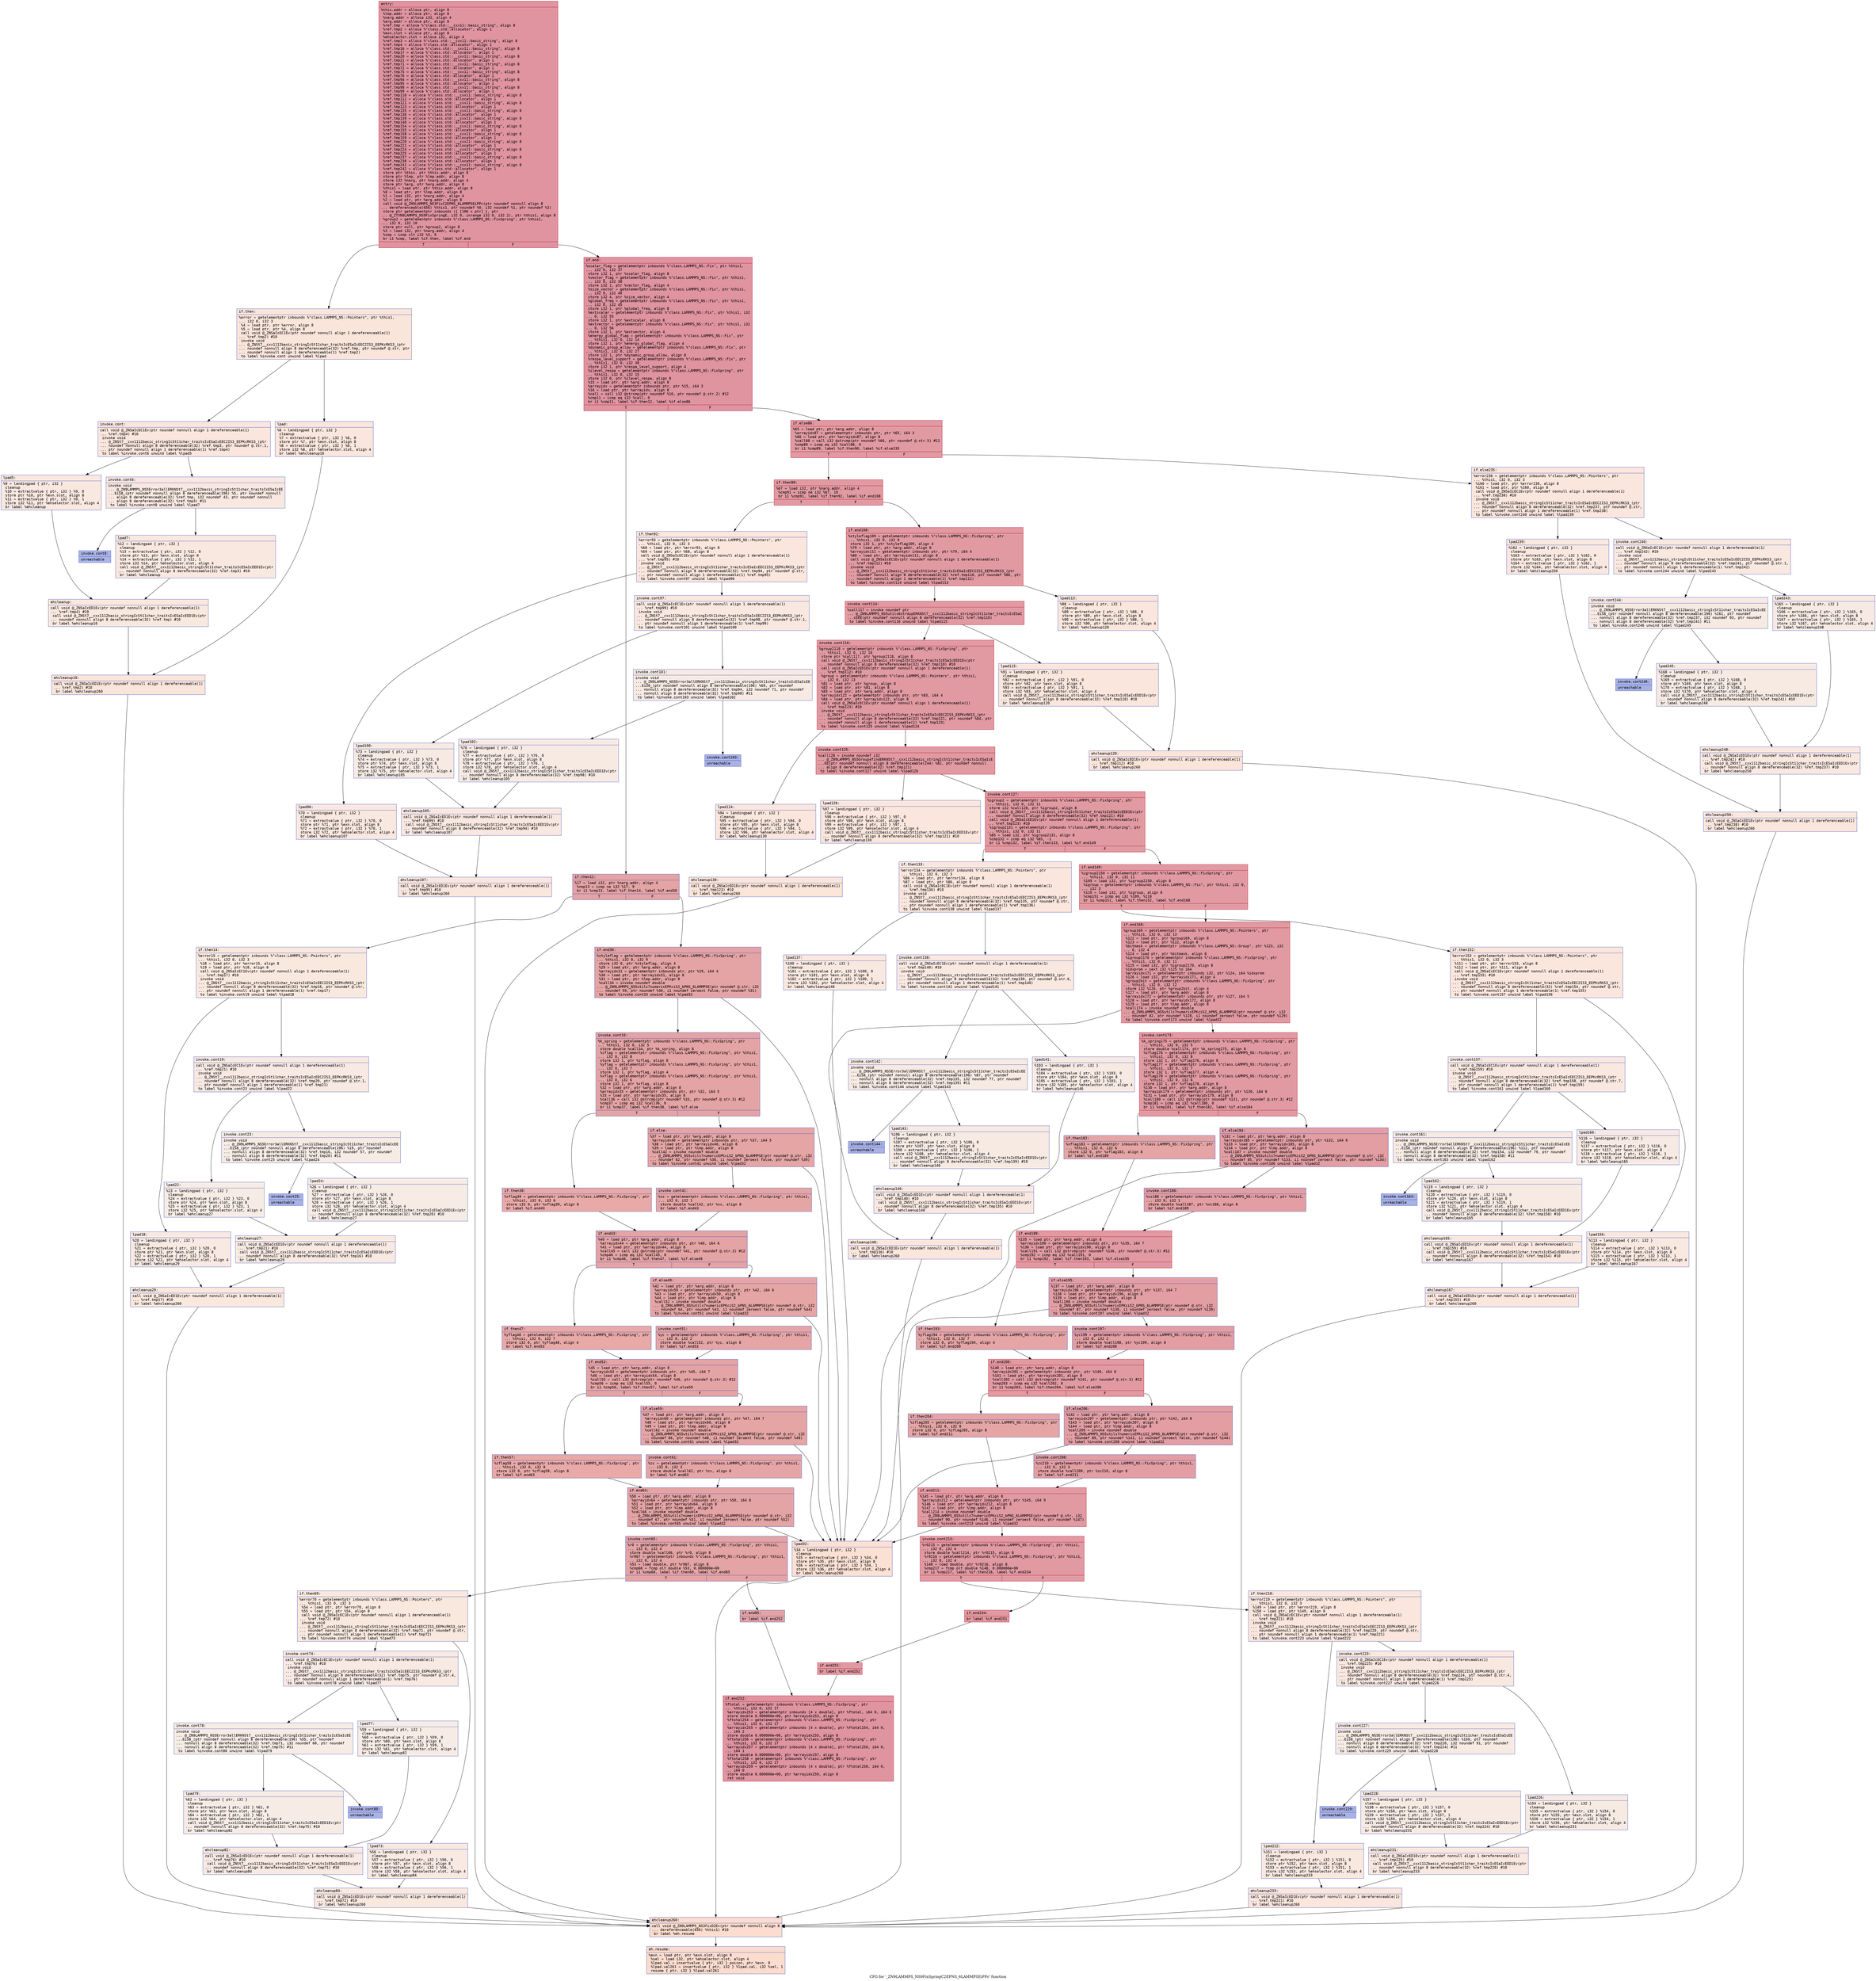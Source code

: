 digraph "CFG for '_ZN9LAMMPS_NS9FixSpringC2EPNS_6LAMMPSEiPPc' function" {
	label="CFG for '_ZN9LAMMPS_NS9FixSpringC2EPNS_6LAMMPSEiPPc' function";

	Node0x5557f295e260 [shape=record,color="#b70d28ff", style=filled, fillcolor="#b70d2870" fontname="Courier",label="{entry:\l|  %this.addr = alloca ptr, align 8\l  %lmp.addr = alloca ptr, align 8\l  %narg.addr = alloca i32, align 4\l  %arg.addr = alloca ptr, align 8\l  %ref.tmp = alloca %\"class.std::__cxx11::basic_string\", align 8\l  %ref.tmp2 = alloca %\"class.std::allocator\", align 1\l  %exn.slot = alloca ptr, align 8\l  %ehselector.slot = alloca i32, align 4\l  %ref.tmp3 = alloca %\"class.std::__cxx11::basic_string\", align 8\l  %ref.tmp4 = alloca %\"class.std::allocator\", align 1\l  %ref.tmp16 = alloca %\"class.std::__cxx11::basic_string\", align 8\l  %ref.tmp17 = alloca %\"class.std::allocator\", align 1\l  %ref.tmp20 = alloca %\"class.std::__cxx11::basic_string\", align 8\l  %ref.tmp21 = alloca %\"class.std::allocator\", align 1\l  %ref.tmp71 = alloca %\"class.std::__cxx11::basic_string\", align 8\l  %ref.tmp72 = alloca %\"class.std::allocator\", align 1\l  %ref.tmp75 = alloca %\"class.std::__cxx11::basic_string\", align 8\l  %ref.tmp76 = alloca %\"class.std::allocator\", align 1\l  %ref.tmp94 = alloca %\"class.std::__cxx11::basic_string\", align 8\l  %ref.tmp95 = alloca %\"class.std::allocator\", align 1\l  %ref.tmp98 = alloca %\"class.std::__cxx11::basic_string\", align 8\l  %ref.tmp99 = alloca %\"class.std::allocator\", align 1\l  %ref.tmp110 = alloca %\"class.std::__cxx11::basic_string\", align 8\l  %ref.tmp112 = alloca %\"class.std::allocator\", align 1\l  %ref.tmp121 = alloca %\"class.std::__cxx11::basic_string\", align 8\l  %ref.tmp123 = alloca %\"class.std::allocator\", align 1\l  %ref.tmp135 = alloca %\"class.std::__cxx11::basic_string\", align 8\l  %ref.tmp136 = alloca %\"class.std::allocator\", align 1\l  %ref.tmp139 = alloca %\"class.std::__cxx11::basic_string\", align 8\l  %ref.tmp140 = alloca %\"class.std::allocator\", align 1\l  %ref.tmp154 = alloca %\"class.std::__cxx11::basic_string\", align 8\l  %ref.tmp155 = alloca %\"class.std::allocator\", align 1\l  %ref.tmp158 = alloca %\"class.std::__cxx11::basic_string\", align 8\l  %ref.tmp159 = alloca %\"class.std::allocator\", align 1\l  %ref.tmp220 = alloca %\"class.std::__cxx11::basic_string\", align 8\l  %ref.tmp221 = alloca %\"class.std::allocator\", align 1\l  %ref.tmp224 = alloca %\"class.std::__cxx11::basic_string\", align 8\l  %ref.tmp225 = alloca %\"class.std::allocator\", align 1\l  %ref.tmp237 = alloca %\"class.std::__cxx11::basic_string\", align 8\l  %ref.tmp238 = alloca %\"class.std::allocator\", align 1\l  %ref.tmp241 = alloca %\"class.std::__cxx11::basic_string\", align 8\l  %ref.tmp242 = alloca %\"class.std::allocator\", align 1\l  store ptr %this, ptr %this.addr, align 8\l  store ptr %lmp, ptr %lmp.addr, align 8\l  store i32 %narg, ptr %narg.addr, align 4\l  store ptr %arg, ptr %arg.addr, align 8\l  %this1 = load ptr, ptr %this.addr, align 8\l  %0 = load ptr, ptr %lmp.addr, align 8\l  %1 = load i32, ptr %narg.addr, align 4\l  %2 = load ptr, ptr %arg.addr, align 8\l  call void @_ZN9LAMMPS_NS3FixC2EPNS_6LAMMPSEiPPc(ptr noundef nonnull align 8\l... dereferenceable(656) %this1, ptr noundef %0, i32 noundef %1, ptr noundef %2)\l  store ptr getelementptr inbounds (\{ [106 x ptr] \}, ptr\l... @_ZTVN9LAMMPS_NS9FixSpringE, i32 0, inrange i32 0, i32 2), ptr %this1, align 8\l  %group2 = getelementptr inbounds %\"class.LAMMPS_NS::FixSpring\", ptr %this1,\l... i32 0, i32 10\l  store ptr null, ptr %group2, align 8\l  %3 = load i32, ptr %narg.addr, align 4\l  %cmp = icmp slt i32 %3, 9\l  br i1 %cmp, label %if.then, label %if.end\l|{<s0>T|<s1>F}}"];
	Node0x5557f295e260:s0 -> Node0x5557f29625a0[tooltip="entry -> if.then\nProbability 0.00%" ];
	Node0x5557f295e260:s1 -> Node0x5557f2962670[tooltip="entry -> if.end\nProbability 100.00%" ];
	Node0x5557f29625a0 [shape=record,color="#3d50c3ff", style=filled, fillcolor="#f4c5ad70" fontname="Courier",label="{if.then:\l|  %error = getelementptr inbounds %\"class.LAMMPS_NS::Pointers\", ptr %this1,\l... i32 0, i32 3\l  %4 = load ptr, ptr %error, align 8\l  %5 = load ptr, ptr %4, align 8\l  call void @_ZNSaIcEC1Ev(ptr noundef nonnull align 1 dereferenceable(1)\l... %ref.tmp2) #10\l  invoke void\l... @_ZNSt7__cxx1112basic_stringIcSt11char_traitsIcESaIcEEC2IS3_EEPKcRKS3_(ptr\l... noundef nonnull align 8 dereferenceable(32) %ref.tmp, ptr noundef @.str, ptr\l... noundef nonnull align 1 dereferenceable(1) %ref.tmp2)\l          to label %invoke.cont unwind label %lpad\l}"];
	Node0x5557f29625a0 -> Node0x5557f2962cc0[tooltip="if.then -> invoke.cont\nProbability 50.00%" ];
	Node0x5557f29625a0 -> Node0x5557f2962da0[tooltip="if.then -> lpad\nProbability 50.00%" ];
	Node0x5557f2962cc0 [shape=record,color="#3d50c3ff", style=filled, fillcolor="#f3c7b170" fontname="Courier",label="{invoke.cont:\l|  call void @_ZNSaIcEC1Ev(ptr noundef nonnull align 1 dereferenceable(1)\l... %ref.tmp4) #10\l  invoke void\l... @_ZNSt7__cxx1112basic_stringIcSt11char_traitsIcESaIcEEC2IS3_EEPKcRKS3_(ptr\l... noundef nonnull align 8 dereferenceable(32) %ref.tmp3, ptr noundef @.str.1,\l... ptr noundef nonnull align 1 dereferenceable(1) %ref.tmp4)\l          to label %invoke.cont6 unwind label %lpad5\l}"];
	Node0x5557f2962cc0 -> Node0x5557f2963130[tooltip="invoke.cont -> invoke.cont6\nProbability 50.00%" ];
	Node0x5557f2962cc0 -> Node0x5557f2963180[tooltip="invoke.cont -> lpad5\nProbability 50.00%" ];
	Node0x5557f2963130 [shape=record,color="#3d50c3ff", style=filled, fillcolor="#f1ccb870" fontname="Courier",label="{invoke.cont6:\l|  invoke void\l... @_ZN9LAMMPS_NS5Error3allERKNSt7__cxx1112basic_stringIcSt11char_traitsIcESaIcEE\l...EiS8_(ptr noundef nonnull align 8 dereferenceable(196) %5, ptr noundef nonnull\l... align 8 dereferenceable(32) %ref.tmp, i32 noundef 43, ptr noundef nonnull\l... align 8 dereferenceable(32) %ref.tmp3) #11\l          to label %invoke.cont8 unwind label %lpad7\l}"];
	Node0x5557f2963130 -> Node0x5557f29630e0[tooltip="invoke.cont6 -> invoke.cont8\nProbability 0.00%" ];
	Node0x5557f2963130 -> Node0x5557f29633e0[tooltip="invoke.cont6 -> lpad7\nProbability 100.00%" ];
	Node0x5557f29630e0 [shape=record,color="#3d50c3ff", style=filled, fillcolor="#4358cb70" fontname="Courier",label="{invoke.cont8:\l|  unreachable\l}"];
	Node0x5557f2962da0 [shape=record,color="#3d50c3ff", style=filled, fillcolor="#f3c7b170" fontname="Courier",label="{lpad:\l|  %6 = landingpad \{ ptr, i32 \}\l          cleanup\l  %7 = extractvalue \{ ptr, i32 \} %6, 0\l  store ptr %7, ptr %exn.slot, align 8\l  %8 = extractvalue \{ ptr, i32 \} %6, 1\l  store i32 %8, ptr %ehselector.slot, align 4\l  br label %ehcleanup10\l}"];
	Node0x5557f2962da0 -> Node0x5557f2963a80[tooltip="lpad -> ehcleanup10\nProbability 100.00%" ];
	Node0x5557f2963180 [shape=record,color="#3d50c3ff", style=filled, fillcolor="#f1ccb870" fontname="Courier",label="{lpad5:\l|  %9 = landingpad \{ ptr, i32 \}\l          cleanup\l  %10 = extractvalue \{ ptr, i32 \} %9, 0\l  store ptr %10, ptr %exn.slot, align 8\l  %11 = extractvalue \{ ptr, i32 \} %9, 1\l  store i32 %11, ptr %ehselector.slot, align 4\l  br label %ehcleanup\l}"];
	Node0x5557f2963180 -> Node0x5557f2963dd0[tooltip="lpad5 -> ehcleanup\nProbability 100.00%" ];
	Node0x5557f29633e0 [shape=record,color="#3d50c3ff", style=filled, fillcolor="#f1ccb870" fontname="Courier",label="{lpad7:\l|  %12 = landingpad \{ ptr, i32 \}\l          cleanup\l  %13 = extractvalue \{ ptr, i32 \} %12, 0\l  store ptr %13, ptr %exn.slot, align 8\l  %14 = extractvalue \{ ptr, i32 \} %12, 1\l  store i32 %14, ptr %ehselector.slot, align 4\l  call void @_ZNSt7__cxx1112basic_stringIcSt11char_traitsIcESaIcEED1Ev(ptr\l... noundef nonnull align 8 dereferenceable(32) %ref.tmp3) #10\l  br label %ehcleanup\l}"];
	Node0x5557f29633e0 -> Node0x5557f2963dd0[tooltip="lpad7 -> ehcleanup\nProbability 100.00%" ];
	Node0x5557f2963dd0 [shape=record,color="#3d50c3ff", style=filled, fillcolor="#f2cab570" fontname="Courier",label="{ehcleanup:\l|  call void @_ZNSaIcED1Ev(ptr noundef nonnull align 1 dereferenceable(1)\l... %ref.tmp4) #10\l  call void @_ZNSt7__cxx1112basic_stringIcSt11char_traitsIcESaIcEED1Ev(ptr\l... noundef nonnull align 8 dereferenceable(32) %ref.tmp) #10\l  br label %ehcleanup10\l}"];
	Node0x5557f2963dd0 -> Node0x5557f2963a80[tooltip="ehcleanup -> ehcleanup10\nProbability 100.00%" ];
	Node0x5557f2963a80 [shape=record,color="#3d50c3ff", style=filled, fillcolor="#f4c5ad70" fontname="Courier",label="{ehcleanup10:\l|  call void @_ZNSaIcED1Ev(ptr noundef nonnull align 1 dereferenceable(1)\l... %ref.tmp2) #10\l  br label %ehcleanup260\l}"];
	Node0x5557f2963a80 -> Node0x5557f2964830[tooltip="ehcleanup10 -> ehcleanup260\nProbability 100.00%" ];
	Node0x5557f2962670 [shape=record,color="#b70d28ff", style=filled, fillcolor="#b70d2870" fontname="Courier",label="{if.end:\l|  %scalar_flag = getelementptr inbounds %\"class.LAMMPS_NS::Fix\", ptr %this1,\l... i32 0, i32 37\l  store i32 1, ptr %scalar_flag, align 8\l  %vector_flag = getelementptr inbounds %\"class.LAMMPS_NS::Fix\", ptr %this1,\l... i32 0, i32 38\l  store i32 1, ptr %vector_flag, align 4\l  %size_vector = getelementptr inbounds %\"class.LAMMPS_NS::Fix\", ptr %this1,\l... i32 0, i32 40\l  store i32 4, ptr %size_vector, align 4\l  %global_freq = getelementptr inbounds %\"class.LAMMPS_NS::Fix\", ptr %this1,\l... i32 0, i32 45\l  store i32 1, ptr %global_freq, align 8\l  %extscalar = getelementptr inbounds %\"class.LAMMPS_NS::Fix\", ptr %this1, i32\l... 0, i32 55\l  store i32 1, ptr %extscalar, align 8\l  %extvector = getelementptr inbounds %\"class.LAMMPS_NS::Fix\", ptr %this1, i32\l... 0, i32 56\l  store i32 1, ptr %extvector, align 4\l  %energy_global_flag = getelementptr inbounds %\"class.LAMMPS_NS::Fix\", ptr\l... %this1, i32 0, i32 14\l  store i32 1, ptr %energy_global_flag, align 4\l  %dynamic_group_allow = getelementptr inbounds %\"class.LAMMPS_NS::Fix\", ptr\l... %this1, i32 0, i32 27\l  store i32 1, ptr %dynamic_group_allow, align 8\l  %respa_level_support = getelementptr inbounds %\"class.LAMMPS_NS::Fix\", ptr\l... %this1, i32 0, i32 30\l  store i32 1, ptr %respa_level_support, align 4\l  %ilevel_respa = getelementptr inbounds %\"class.LAMMPS_NS::FixSpring\", ptr\l... %this1, i32 0, i32 15\l  store i32 0, ptr %ilevel_respa, align 8\l  %15 = load ptr, ptr %arg.addr, align 8\l  %arrayidx = getelementptr inbounds ptr, ptr %15, i64 3\l  %16 = load ptr, ptr %arrayidx, align 8\l  %call = call i32 @strcmp(ptr noundef %16, ptr noundef @.str.2) #12\l  %cmp11 = icmp eq i32 %call, 0\l  br i1 %cmp11, label %if.then12, label %if.else86\l|{<s0>T|<s1>F}}"];
	Node0x5557f2962670:s0 -> Node0x5557f295f9e0[tooltip="if.end -> if.then12\nProbability 37.50%" ];
	Node0x5557f2962670:s1 -> Node0x5557f295fac0[tooltip="if.end -> if.else86\nProbability 62.50%" ];
	Node0x5557f295f9e0 [shape=record,color="#3d50c3ff", style=filled, fillcolor="#c32e3170" fontname="Courier",label="{if.then12:\l|  %17 = load i32, ptr %narg.addr, align 4\l  %cmp13 = icmp ne i32 %17, 9\l  br i1 %cmp13, label %if.then14, label %if.end30\l|{<s0>T|<s1>F}}"];
	Node0x5557f295f9e0:s0 -> Node0x5557f295fd80[tooltip="if.then12 -> if.then14\nProbability 0.00%" ];
	Node0x5557f295f9e0:s1 -> Node0x5557f295fdd0[tooltip="if.then12 -> if.end30\nProbability 100.00%" ];
	Node0x5557f295fd80 [shape=record,color="#3d50c3ff", style=filled, fillcolor="#f2cab570" fontname="Courier",label="{if.then14:\l|  %error15 = getelementptr inbounds %\"class.LAMMPS_NS::Pointers\", ptr\l... %this1, i32 0, i32 3\l  %18 = load ptr, ptr %error15, align 8\l  %19 = load ptr, ptr %18, align 8\l  call void @_ZNSaIcEC1Ev(ptr noundef nonnull align 1 dereferenceable(1)\l... %ref.tmp17) #10\l  invoke void\l... @_ZNSt7__cxx1112basic_stringIcSt11char_traitsIcESaIcEEC2IS3_EEPKcRKS3_(ptr\l... noundef nonnull align 8 dereferenceable(32) %ref.tmp16, ptr noundef @.str,\l... ptr noundef nonnull align 1 dereferenceable(1) %ref.tmp17)\l          to label %invoke.cont19 unwind label %lpad18\l}"];
	Node0x5557f295fd80 -> Node0x5557f2967030[tooltip="if.then14 -> invoke.cont19\nProbability 50.00%" ];
	Node0x5557f295fd80 -> Node0x5557f29670b0[tooltip="if.then14 -> lpad18\nProbability 50.00%" ];
	Node0x5557f2967030 [shape=record,color="#3d50c3ff", style=filled, fillcolor="#efcebd70" fontname="Courier",label="{invoke.cont19:\l|  call void @_ZNSaIcEC1Ev(ptr noundef nonnull align 1 dereferenceable(1)\l... %ref.tmp21) #10\l  invoke void\l... @_ZNSt7__cxx1112basic_stringIcSt11char_traitsIcESaIcEEC2IS3_EEPKcRKS3_(ptr\l... noundef nonnull align 8 dereferenceable(32) %ref.tmp20, ptr noundef @.str.1,\l... ptr noundef nonnull align 1 dereferenceable(1) %ref.tmp21)\l          to label %invoke.cont23 unwind label %lpad22\l}"];
	Node0x5557f2967030 -> Node0x5557f29672f0[tooltip="invoke.cont19 -> invoke.cont23\nProbability 50.00%" ];
	Node0x5557f2967030 -> Node0x5557f2967340[tooltip="invoke.cont19 -> lpad22\nProbability 50.00%" ];
	Node0x5557f29672f0 [shape=record,color="#3d50c3ff", style=filled, fillcolor="#ecd3c570" fontname="Courier",label="{invoke.cont23:\l|  invoke void\l... @_ZN9LAMMPS_NS5Error3allERKNSt7__cxx1112basic_stringIcSt11char_traitsIcESaIcEE\l...EiS8_(ptr noundef nonnull align 8 dereferenceable(196) %19, ptr noundef\l... nonnull align 8 dereferenceable(32) %ref.tmp16, i32 noundef 57, ptr noundef\l... nonnull align 8 dereferenceable(32) %ref.tmp20) #11\l          to label %invoke.cont25 unwind label %lpad24\l}"];
	Node0x5557f29672f0 -> Node0x5557f29672a0[tooltip="invoke.cont23 -> invoke.cont25\nProbability 0.00%" ];
	Node0x5557f29672f0 -> Node0x5557f2967540[tooltip="invoke.cont23 -> lpad24\nProbability 100.00%" ];
	Node0x5557f29672a0 [shape=record,color="#3d50c3ff", style=filled, fillcolor="#3d50c370" fontname="Courier",label="{invoke.cont25:\l|  unreachable\l}"];
	Node0x5557f29670b0 [shape=record,color="#3d50c3ff", style=filled, fillcolor="#efcebd70" fontname="Courier",label="{lpad18:\l|  %20 = landingpad \{ ptr, i32 \}\l          cleanup\l  %21 = extractvalue \{ ptr, i32 \} %20, 0\l  store ptr %21, ptr %exn.slot, align 8\l  %22 = extractvalue \{ ptr, i32 \} %20, 1\l  store i32 %22, ptr %ehselector.slot, align 4\l  br label %ehcleanup29\l}"];
	Node0x5557f29670b0 -> Node0x5557f2967b00[tooltip="lpad18 -> ehcleanup29\nProbability 100.00%" ];
	Node0x5557f2967340 [shape=record,color="#3d50c3ff", style=filled, fillcolor="#ecd3c570" fontname="Courier",label="{lpad22:\l|  %23 = landingpad \{ ptr, i32 \}\l          cleanup\l  %24 = extractvalue \{ ptr, i32 \} %23, 0\l  store ptr %24, ptr %exn.slot, align 8\l  %25 = extractvalue \{ ptr, i32 \} %23, 1\l  store i32 %25, ptr %ehselector.slot, align 4\l  br label %ehcleanup27\l}"];
	Node0x5557f2967340 -> Node0x5557f2967e50[tooltip="lpad22 -> ehcleanup27\nProbability 100.00%" ];
	Node0x5557f2967540 [shape=record,color="#3d50c3ff", style=filled, fillcolor="#ecd3c570" fontname="Courier",label="{lpad24:\l|  %26 = landingpad \{ ptr, i32 \}\l          cleanup\l  %27 = extractvalue \{ ptr, i32 \} %26, 0\l  store ptr %27, ptr %exn.slot, align 8\l  %28 = extractvalue \{ ptr, i32 \} %26, 1\l  store i32 %28, ptr %ehselector.slot, align 4\l  call void @_ZNSt7__cxx1112basic_stringIcSt11char_traitsIcESaIcEED1Ev(ptr\l... noundef nonnull align 8 dereferenceable(32) %ref.tmp20) #10\l  br label %ehcleanup27\l}"];
	Node0x5557f2967540 -> Node0x5557f2967e50[tooltip="lpad24 -> ehcleanup27\nProbability 100.00%" ];
	Node0x5557f2967e50 [shape=record,color="#3d50c3ff", style=filled, fillcolor="#efcebd70" fontname="Courier",label="{ehcleanup27:\l|  call void @_ZNSaIcED1Ev(ptr noundef nonnull align 1 dereferenceable(1)\l... %ref.tmp21) #10\l  call void @_ZNSt7__cxx1112basic_stringIcSt11char_traitsIcESaIcEED1Ev(ptr\l... noundef nonnull align 8 dereferenceable(32) %ref.tmp16) #10\l  br label %ehcleanup29\l}"];
	Node0x5557f2967e50 -> Node0x5557f2967b00[tooltip="ehcleanup27 -> ehcleanup29\nProbability 100.00%" ];
	Node0x5557f2967b00 [shape=record,color="#3d50c3ff", style=filled, fillcolor="#f2cab570" fontname="Courier",label="{ehcleanup29:\l|  call void @_ZNSaIcED1Ev(ptr noundef nonnull align 1 dereferenceable(1)\l... %ref.tmp17) #10\l  br label %ehcleanup260\l}"];
	Node0x5557f2967b00 -> Node0x5557f2964830[tooltip="ehcleanup29 -> ehcleanup260\nProbability 100.00%" ];
	Node0x5557f295fdd0 [shape=record,color="#3d50c3ff", style=filled, fillcolor="#c32e3170" fontname="Courier",label="{if.end30:\l|  %styleflag = getelementptr inbounds %\"class.LAMMPS_NS::FixSpring\", ptr\l... %this1, i32 0, i32 9\l  store i32 0, ptr %styleflag, align 4\l  %29 = load ptr, ptr %arg.addr, align 8\l  %arrayidx31 = getelementptr inbounds ptr, ptr %29, i64 4\l  %30 = load ptr, ptr %arrayidx31, align 8\l  %31 = load ptr, ptr %lmp.addr, align 8\l  %call34 = invoke noundef double\l... @_ZN9LAMMPS_NS5utils7numericEPKciS2_bPNS_6LAMMPSE(ptr noundef @.str, i32\l... noundef 59, ptr noundef %30, i1 noundef zeroext false, ptr noundef %31)\l          to label %invoke.cont33 unwind label %lpad32\l}"];
	Node0x5557f295fdd0 -> Node0x5557f2968c00[tooltip="if.end30 -> invoke.cont33\nProbability 100.00%" ];
	Node0x5557f295fdd0 -> Node0x5557f2968c80[tooltip="if.end30 -> lpad32\nProbability 0.00%" ];
	Node0x5557f2968c00 [shape=record,color="#3d50c3ff", style=filled, fillcolor="#c32e3170" fontname="Courier",label="{invoke.cont33:\l|  %k_spring = getelementptr inbounds %\"class.LAMMPS_NS::FixSpring\", ptr\l... %this1, i32 0, i32 5\l  store double %call34, ptr %k_spring, align 8\l  %zflag = getelementptr inbounds %\"class.LAMMPS_NS::FixSpring\", ptr %this1,\l... i32 0, i32 8\l  store i32 1, ptr %zflag, align 8\l  %yflag = getelementptr inbounds %\"class.LAMMPS_NS::FixSpring\", ptr %this1,\l... i32 0, i32 7\l  store i32 1, ptr %yflag, align 4\l  %xflag = getelementptr inbounds %\"class.LAMMPS_NS::FixSpring\", ptr %this1,\l... i32 0, i32 6\l  store i32 1, ptr %xflag, align 8\l  %32 = load ptr, ptr %arg.addr, align 8\l  %arrayidx35 = getelementptr inbounds ptr, ptr %32, i64 5\l  %33 = load ptr, ptr %arrayidx35, align 8\l  %call36 = call i32 @strcmp(ptr noundef %33, ptr noundef @.str.3) #12\l  %cmp37 = icmp eq i32 %call36, 0\l  br i1 %cmp37, label %if.then38, label %if.else\l|{<s0>T|<s1>F}}"];
	Node0x5557f2968c00:s0 -> Node0x5557f2962360[tooltip="invoke.cont33 -> if.then38\nProbability 37.50%" ];
	Node0x5557f2968c00:s1 -> Node0x5557f296b090[tooltip="invoke.cont33 -> if.else\nProbability 62.50%" ];
	Node0x5557f2962360 [shape=record,color="#3d50c3ff", style=filled, fillcolor="#ca3b3770" fontname="Courier",label="{if.then38:\l|  %xflag39 = getelementptr inbounds %\"class.LAMMPS_NS::FixSpring\", ptr\l... %this1, i32 0, i32 6\l  store i32 0, ptr %xflag39, align 8\l  br label %if.end43\l}"];
	Node0x5557f2962360 -> Node0x5557f296b330[tooltip="if.then38 -> if.end43\nProbability 100.00%" ];
	Node0x5557f2968c80 [shape=record,color="#3d50c3ff", style=filled, fillcolor="#f7b99e70" fontname="Courier",label="{lpad32:\l|  %34 = landingpad \{ ptr, i32 \}\l          cleanup\l  %35 = extractvalue \{ ptr, i32 \} %34, 0\l  store ptr %35, ptr %exn.slot, align 8\l  %36 = extractvalue \{ ptr, i32 \} %34, 1\l  store i32 %36, ptr %ehselector.slot, align 4\l  br label %ehcleanup260\l}"];
	Node0x5557f2968c80 -> Node0x5557f2964830[tooltip="lpad32 -> ehcleanup260\nProbability 100.00%" ];
	Node0x5557f296b090 [shape=record,color="#3d50c3ff", style=filled, fillcolor="#c5333470" fontname="Courier",label="{if.else:\l|  %37 = load ptr, ptr %arg.addr, align 8\l  %arrayidx40 = getelementptr inbounds ptr, ptr %37, i64 5\l  %38 = load ptr, ptr %arrayidx40, align 8\l  %39 = load ptr, ptr %lmp.addr, align 8\l  %call42 = invoke noundef double\l... @_ZN9LAMMPS_NS5utils7numericEPKciS2_bPNS_6LAMMPSE(ptr noundef @.str, i32\l... noundef 62, ptr noundef %38, i1 noundef zeroext false, ptr noundef %39)\l          to label %invoke.cont41 unwind label %lpad32\l}"];
	Node0x5557f296b090 -> Node0x5557f296b990[tooltip="if.else -> invoke.cont41\nProbability 100.00%" ];
	Node0x5557f296b090 -> Node0x5557f2968c80[tooltip="if.else -> lpad32\nProbability 0.00%" ];
	Node0x5557f296b990 [shape=record,color="#3d50c3ff", style=filled, fillcolor="#c5333470" fontname="Courier",label="{invoke.cont41:\l|  %xc = getelementptr inbounds %\"class.LAMMPS_NS::FixSpring\", ptr %this1,\l... i32 0, i32 1\l  store double %call42, ptr %xc, align 8\l  br label %if.end43\l}"];
	Node0x5557f296b990 -> Node0x5557f296b330[tooltip="invoke.cont41 -> if.end43\nProbability 100.00%" ];
	Node0x5557f296b330 [shape=record,color="#3d50c3ff", style=filled, fillcolor="#c32e3170" fontname="Courier",label="{if.end43:\l|  %40 = load ptr, ptr %arg.addr, align 8\l  %arrayidx44 = getelementptr inbounds ptr, ptr %40, i64 6\l  %41 = load ptr, ptr %arrayidx44, align 8\l  %call45 = call i32 @strcmp(ptr noundef %41, ptr noundef @.str.3) #12\l  %cmp46 = icmp eq i32 %call45, 0\l  br i1 %cmp46, label %if.then47, label %if.else49\l|{<s0>T|<s1>F}}"];
	Node0x5557f296b330:s0 -> Node0x5557f296c210[tooltip="if.end43 -> if.then47\nProbability 37.50%" ];
	Node0x5557f296b330:s1 -> Node0x5557f296c290[tooltip="if.end43 -> if.else49\nProbability 62.50%" ];
	Node0x5557f296c210 [shape=record,color="#3d50c3ff", style=filled, fillcolor="#ca3b3770" fontname="Courier",label="{if.then47:\l|  %yflag48 = getelementptr inbounds %\"class.LAMMPS_NS::FixSpring\", ptr\l... %this1, i32 0, i32 7\l  store i32 0, ptr %yflag48, align 4\l  br label %if.end53\l}"];
	Node0x5557f296c210 -> Node0x5557f296c540[tooltip="if.then47 -> if.end53\nProbability 100.00%" ];
	Node0x5557f296c290 [shape=record,color="#3d50c3ff", style=filled, fillcolor="#c5333470" fontname="Courier",label="{if.else49:\l|  %42 = load ptr, ptr %arg.addr, align 8\l  %arrayidx50 = getelementptr inbounds ptr, ptr %42, i64 6\l  %43 = load ptr, ptr %arrayidx50, align 8\l  %44 = load ptr, ptr %lmp.addr, align 8\l  %call52 = invoke noundef double\l... @_ZN9LAMMPS_NS5utils7numericEPKciS2_bPNS_6LAMMPSE(ptr noundef @.str, i32\l... noundef 64, ptr noundef %43, i1 noundef zeroext false, ptr noundef %44)\l          to label %invoke.cont51 unwind label %lpad32\l}"];
	Node0x5557f296c290 -> Node0x5557f296c8b0[tooltip="if.else49 -> invoke.cont51\nProbability 100.00%" ];
	Node0x5557f296c290 -> Node0x5557f2968c80[tooltip="if.else49 -> lpad32\nProbability 0.00%" ];
	Node0x5557f296c8b0 [shape=record,color="#3d50c3ff", style=filled, fillcolor="#c5333470" fontname="Courier",label="{invoke.cont51:\l|  %yc = getelementptr inbounds %\"class.LAMMPS_NS::FixSpring\", ptr %this1,\l... i32 0, i32 2\l  store double %call52, ptr %yc, align 8\l  br label %if.end53\l}"];
	Node0x5557f296c8b0 -> Node0x5557f296c540[tooltip="invoke.cont51 -> if.end53\nProbability 100.00%" ];
	Node0x5557f296c540 [shape=record,color="#3d50c3ff", style=filled, fillcolor="#c32e3170" fontname="Courier",label="{if.end53:\l|  %45 = load ptr, ptr %arg.addr, align 8\l  %arrayidx54 = getelementptr inbounds ptr, ptr %45, i64 7\l  %46 = load ptr, ptr %arrayidx54, align 8\l  %call55 = call i32 @strcmp(ptr noundef %46, ptr noundef @.str.3) #12\l  %cmp56 = icmp eq i32 %call55, 0\l  br i1 %cmp56, label %if.then57, label %if.else59\l|{<s0>T|<s1>F}}"];
	Node0x5557f296c540:s0 -> Node0x5557f296d0f0[tooltip="if.end53 -> if.then57\nProbability 37.50%" ];
	Node0x5557f296c540:s1 -> Node0x5557f296d170[tooltip="if.end53 -> if.else59\nProbability 62.50%" ];
	Node0x5557f296d0f0 [shape=record,color="#3d50c3ff", style=filled, fillcolor="#ca3b3770" fontname="Courier",label="{if.then57:\l|  %zflag58 = getelementptr inbounds %\"class.LAMMPS_NS::FixSpring\", ptr\l... %this1, i32 0, i32 8\l  store i32 0, ptr %zflag58, align 8\l  br label %if.end63\l}"];
	Node0x5557f296d0f0 -> Node0x5557f296d420[tooltip="if.then57 -> if.end63\nProbability 100.00%" ];
	Node0x5557f296d170 [shape=record,color="#3d50c3ff", style=filled, fillcolor="#c5333470" fontname="Courier",label="{if.else59:\l|  %47 = load ptr, ptr %arg.addr, align 8\l  %arrayidx60 = getelementptr inbounds ptr, ptr %47, i64 7\l  %48 = load ptr, ptr %arrayidx60, align 8\l  %49 = load ptr, ptr %lmp.addr, align 8\l  %call62 = invoke noundef double\l... @_ZN9LAMMPS_NS5utils7numericEPKciS2_bPNS_6LAMMPSE(ptr noundef @.str, i32\l... noundef 66, ptr noundef %48, i1 noundef zeroext false, ptr noundef %49)\l          to label %invoke.cont61 unwind label %lpad32\l}"];
	Node0x5557f296d170 -> Node0x5557f296dfa0[tooltip="if.else59 -> invoke.cont61\nProbability 100.00%" ];
	Node0x5557f296d170 -> Node0x5557f2968c80[tooltip="if.else59 -> lpad32\nProbability 0.00%" ];
	Node0x5557f296dfa0 [shape=record,color="#3d50c3ff", style=filled, fillcolor="#c5333470" fontname="Courier",label="{invoke.cont61:\l|  %zc = getelementptr inbounds %\"class.LAMMPS_NS::FixSpring\", ptr %this1,\l... i32 0, i32 3\l  store double %call62, ptr %zc, align 8\l  br label %if.end63\l}"];
	Node0x5557f296dfa0 -> Node0x5557f296d420[tooltip="invoke.cont61 -> if.end63\nProbability 100.00%" ];
	Node0x5557f296d420 [shape=record,color="#3d50c3ff", style=filled, fillcolor="#c32e3170" fontname="Courier",label="{if.end63:\l|  %50 = load ptr, ptr %arg.addr, align 8\l  %arrayidx64 = getelementptr inbounds ptr, ptr %50, i64 8\l  %51 = load ptr, ptr %arrayidx64, align 8\l  %52 = load ptr, ptr %lmp.addr, align 8\l  %call66 = invoke noundef double\l... @_ZN9LAMMPS_NS5utils7numericEPKciS2_bPNS_6LAMMPSE(ptr noundef @.str, i32\l... noundef 67, ptr noundef %51, i1 noundef zeroext false, ptr noundef %52)\l          to label %invoke.cont65 unwind label %lpad32\l}"];
	Node0x5557f296d420 -> Node0x5557f296e690[tooltip="if.end63 -> invoke.cont65\nProbability 100.00%" ];
	Node0x5557f296d420 -> Node0x5557f2968c80[tooltip="if.end63 -> lpad32\nProbability 0.00%" ];
	Node0x5557f296e690 [shape=record,color="#3d50c3ff", style=filled, fillcolor="#c32e3170" fontname="Courier",label="{invoke.cont65:\l|  %r0 = getelementptr inbounds %\"class.LAMMPS_NS::FixSpring\", ptr %this1,\l... i32 0, i32 4\l  store double %call66, ptr %r0, align 8\l  %r067 = getelementptr inbounds %\"class.LAMMPS_NS::FixSpring\", ptr %this1,\l... i32 0, i32 4\l  %53 = load double, ptr %r067, align 8\l  %cmp68 = fcmp olt double %53, 0.000000e+00\l  br i1 %cmp68, label %if.then69, label %if.end85\l|{<s0>T|<s1>F}}"];
	Node0x5557f296e690:s0 -> Node0x5557f296f6b0[tooltip="invoke.cont65 -> if.then69\nProbability 0.00%" ];
	Node0x5557f296e690:s1 -> Node0x5557f296f700[tooltip="invoke.cont65 -> if.end85\nProbability 100.00%" ];
	Node0x5557f296f6b0 [shape=record,color="#3d50c3ff", style=filled, fillcolor="#f2cab570" fontname="Courier",label="{if.then69:\l|  %error70 = getelementptr inbounds %\"class.LAMMPS_NS::Pointers\", ptr\l... %this1, i32 0, i32 3\l  %54 = load ptr, ptr %error70, align 8\l  %55 = load ptr, ptr %54, align 8\l  call void @_ZNSaIcEC1Ev(ptr noundef nonnull align 1 dereferenceable(1)\l... %ref.tmp72) #10\l  invoke void\l... @_ZNSt7__cxx1112basic_stringIcSt11char_traitsIcESaIcEEC2IS3_EEPKcRKS3_(ptr\l... noundef nonnull align 8 dereferenceable(32) %ref.tmp71, ptr noundef @.str,\l... ptr noundef nonnull align 1 dereferenceable(1) %ref.tmp72)\l          to label %invoke.cont74 unwind label %lpad73\l}"];
	Node0x5557f296f6b0 -> Node0x5557f296fb90[tooltip="if.then69 -> invoke.cont74\nProbability 50.00%" ];
	Node0x5557f296f6b0 -> Node0x5557f296fc10[tooltip="if.then69 -> lpad73\nProbability 50.00%" ];
	Node0x5557f296fb90 [shape=record,color="#3d50c3ff", style=filled, fillcolor="#efcebd70" fontname="Courier",label="{invoke.cont74:\l|  call void @_ZNSaIcEC1Ev(ptr noundef nonnull align 1 dereferenceable(1)\l... %ref.tmp76) #10\l  invoke void\l... @_ZNSt7__cxx1112basic_stringIcSt11char_traitsIcESaIcEEC2IS3_EEPKcRKS3_(ptr\l... noundef nonnull align 8 dereferenceable(32) %ref.tmp75, ptr noundef @.str.4,\l... ptr noundef nonnull align 1 dereferenceable(1) %ref.tmp76)\l          to label %invoke.cont78 unwind label %lpad77\l}"];
	Node0x5557f296fb90 -> Node0x5557f296ff90[tooltip="invoke.cont74 -> invoke.cont78\nProbability 50.00%" ];
	Node0x5557f296fb90 -> Node0x5557f296ffe0[tooltip="invoke.cont74 -> lpad77\nProbability 50.00%" ];
	Node0x5557f296ff90 [shape=record,color="#3d50c3ff", style=filled, fillcolor="#ecd3c570" fontname="Courier",label="{invoke.cont78:\l|  invoke void\l... @_ZN9LAMMPS_NS5Error3allERKNSt7__cxx1112basic_stringIcSt11char_traitsIcESaIcEE\l...EiS8_(ptr noundef nonnull align 8 dereferenceable(196) %55, ptr noundef\l... nonnull align 8 dereferenceable(32) %ref.tmp71, i32 noundef 68, ptr noundef\l... nonnull align 8 dereferenceable(32) %ref.tmp75) #11\l          to label %invoke.cont80 unwind label %lpad79\l}"];
	Node0x5557f296ff90 -> Node0x5557f296ff40[tooltip="invoke.cont78 -> invoke.cont80\nProbability 0.00%" ];
	Node0x5557f296ff90 -> Node0x5557f2970300[tooltip="invoke.cont78 -> lpad79\nProbability 100.00%" ];
	Node0x5557f296ff40 [shape=record,color="#3d50c3ff", style=filled, fillcolor="#3d50c370" fontname="Courier",label="{invoke.cont80:\l|  unreachable\l}"];
	Node0x5557f296fc10 [shape=record,color="#3d50c3ff", style=filled, fillcolor="#efcebd70" fontname="Courier",label="{lpad73:\l|  %56 = landingpad \{ ptr, i32 \}\l          cleanup\l  %57 = extractvalue \{ ptr, i32 \} %56, 0\l  store ptr %57, ptr %exn.slot, align 8\l  %58 = extractvalue \{ ptr, i32 \} %56, 1\l  store i32 %58, ptr %ehselector.slot, align 4\l  br label %ehcleanup84\l}"];
	Node0x5557f296fc10 -> Node0x5557f29708c0[tooltip="lpad73 -> ehcleanup84\nProbability 100.00%" ];
	Node0x5557f296ffe0 [shape=record,color="#3d50c3ff", style=filled, fillcolor="#ecd3c570" fontname="Courier",label="{lpad77:\l|  %59 = landingpad \{ ptr, i32 \}\l          cleanup\l  %60 = extractvalue \{ ptr, i32 \} %59, 0\l  store ptr %60, ptr %exn.slot, align 8\l  %61 = extractvalue \{ ptr, i32 \} %59, 1\l  store i32 %61, ptr %ehselector.slot, align 4\l  br label %ehcleanup82\l}"];
	Node0x5557f296ffe0 -> Node0x5557f2970c10[tooltip="lpad77 -> ehcleanup82\nProbability 100.00%" ];
	Node0x5557f2970300 [shape=record,color="#3d50c3ff", style=filled, fillcolor="#ecd3c570" fontname="Courier",label="{lpad79:\l|  %62 = landingpad \{ ptr, i32 \}\l          cleanup\l  %63 = extractvalue \{ ptr, i32 \} %62, 0\l  store ptr %63, ptr %exn.slot, align 8\l  %64 = extractvalue \{ ptr, i32 \} %62, 1\l  store i32 %64, ptr %ehselector.slot, align 4\l  call void @_ZNSt7__cxx1112basic_stringIcSt11char_traitsIcESaIcEED1Ev(ptr\l... noundef nonnull align 8 dereferenceable(32) %ref.tmp75) #10\l  br label %ehcleanup82\l}"];
	Node0x5557f2970300 -> Node0x5557f2970c10[tooltip="lpad79 -> ehcleanup82\nProbability 100.00%" ];
	Node0x5557f2970c10 [shape=record,color="#3d50c3ff", style=filled, fillcolor="#efcebd70" fontname="Courier",label="{ehcleanup82:\l|  call void @_ZNSaIcED1Ev(ptr noundef nonnull align 1 dereferenceable(1)\l... %ref.tmp76) #10\l  call void @_ZNSt7__cxx1112basic_stringIcSt11char_traitsIcESaIcEED1Ev(ptr\l... noundef nonnull align 8 dereferenceable(32) %ref.tmp71) #10\l  br label %ehcleanup84\l}"];
	Node0x5557f2970c10 -> Node0x5557f29708c0[tooltip="ehcleanup82 -> ehcleanup84\nProbability 100.00%" ];
	Node0x5557f29708c0 [shape=record,color="#3d50c3ff", style=filled, fillcolor="#f2cab570" fontname="Courier",label="{ehcleanup84:\l|  call void @_ZNSaIcED1Ev(ptr noundef nonnull align 1 dereferenceable(1)\l... %ref.tmp72) #10\l  br label %ehcleanup260\l}"];
	Node0x5557f29708c0 -> Node0x5557f2964830[tooltip="ehcleanup84 -> ehcleanup260\nProbability 100.00%" ];
	Node0x5557f296f700 [shape=record,color="#3d50c3ff", style=filled, fillcolor="#c32e3170" fontname="Courier",label="{if.end85:\l|  br label %if.end252\l}"];
	Node0x5557f296f700 -> Node0x5557f2971530[tooltip="if.end85 -> if.end252\nProbability 100.00%" ];
	Node0x5557f295fac0 [shape=record,color="#b70d28ff", style=filled, fillcolor="#bb1b2c70" fontname="Courier",label="{if.else86:\l|  %65 = load ptr, ptr %arg.addr, align 8\l  %arrayidx87 = getelementptr inbounds ptr, ptr %65, i64 3\l  %66 = load ptr, ptr %arrayidx87, align 8\l  %call88 = call i32 @strcmp(ptr noundef %66, ptr noundef @.str.5) #12\l  %cmp89 = icmp eq i32 %call88, 0\l  br i1 %cmp89, label %if.then90, label %if.else235\l|{<s0>T|<s1>F}}"];
	Node0x5557f295fac0:s0 -> Node0x5557f29719a0[tooltip="if.else86 -> if.then90\nProbability 100.00%" ];
	Node0x5557f295fac0:s1 -> Node0x5557f2971a20[tooltip="if.else86 -> if.else235\nProbability 0.00%" ];
	Node0x5557f29719a0 [shape=record,color="#b70d28ff", style=filled, fillcolor="#bb1b2c70" fontname="Courier",label="{if.then90:\l|  %67 = load i32, ptr %narg.addr, align 4\l  %cmp91 = icmp ne i32 %67, 10\l  br i1 %cmp91, label %if.then92, label %if.end108\l|{<s0>T|<s1>F}}"];
	Node0x5557f29719a0:s0 -> Node0x5557f2971c80[tooltip="if.then90 -> if.then92\nProbability 0.00%" ];
	Node0x5557f29719a0:s1 -> Node0x5557f2971d00[tooltip="if.then90 -> if.end108\nProbability 100.00%" ];
	Node0x5557f2971c80 [shape=record,color="#3d50c3ff", style=filled, fillcolor="#f3c7b170" fontname="Courier",label="{if.then92:\l|  %error93 = getelementptr inbounds %\"class.LAMMPS_NS::Pointers\", ptr\l... %this1, i32 0, i32 3\l  %68 = load ptr, ptr %error93, align 8\l  %69 = load ptr, ptr %68, align 8\l  call void @_ZNSaIcEC1Ev(ptr noundef nonnull align 1 dereferenceable(1)\l... %ref.tmp95) #10\l  invoke void\l... @_ZNSt7__cxx1112basic_stringIcSt11char_traitsIcESaIcEEC2IS3_EEPKcRKS3_(ptr\l... noundef nonnull align 8 dereferenceable(32) %ref.tmp94, ptr noundef @.str,\l... ptr noundef nonnull align 1 dereferenceable(1) %ref.tmp95)\l          to label %invoke.cont97 unwind label %lpad96\l}"];
	Node0x5557f2971c80 -> Node0x5557f2972190[tooltip="if.then92 -> invoke.cont97\nProbability 50.00%" ];
	Node0x5557f2971c80 -> Node0x5557f2972210[tooltip="if.then92 -> lpad96\nProbability 50.00%" ];
	Node0x5557f2972190 [shape=record,color="#3d50c3ff", style=filled, fillcolor="#f1ccb870" fontname="Courier",label="{invoke.cont97:\l|  call void @_ZNSaIcEC1Ev(ptr noundef nonnull align 1 dereferenceable(1)\l... %ref.tmp99) #10\l  invoke void\l... @_ZNSt7__cxx1112basic_stringIcSt11char_traitsIcESaIcEEC2IS3_EEPKcRKS3_(ptr\l... noundef nonnull align 8 dereferenceable(32) %ref.tmp98, ptr noundef @.str.1,\l... ptr noundef nonnull align 1 dereferenceable(1) %ref.tmp99)\l          to label %invoke.cont101 unwind label %lpad100\l}"];
	Node0x5557f2972190 -> Node0x5557f2972530[tooltip="invoke.cont97 -> invoke.cont101\nProbability 50.00%" ];
	Node0x5557f2972190 -> Node0x5557f2972580[tooltip="invoke.cont97 -> lpad100\nProbability 50.00%" ];
	Node0x5557f2972530 [shape=record,color="#3d50c3ff", style=filled, fillcolor="#eed0c070" fontname="Courier",label="{invoke.cont101:\l|  invoke void\l... @_ZN9LAMMPS_NS5Error3allERKNSt7__cxx1112basic_stringIcSt11char_traitsIcESaIcEE\l...EiS8_(ptr noundef nonnull align 8 dereferenceable(196) %69, ptr noundef\l... nonnull align 8 dereferenceable(32) %ref.tmp94, i32 noundef 71, ptr noundef\l... nonnull align 8 dereferenceable(32) %ref.tmp98) #11\l          to label %invoke.cont103 unwind label %lpad102\l}"];
	Node0x5557f2972530 -> Node0x5557f29724e0[tooltip="invoke.cont101 -> invoke.cont103\nProbability 0.00%" ];
	Node0x5557f2972530 -> Node0x5557f29728a0[tooltip="invoke.cont101 -> lpad102\nProbability 100.00%" ];
	Node0x5557f29724e0 [shape=record,color="#3d50c3ff", style=filled, fillcolor="#3d50c370" fontname="Courier",label="{invoke.cont103:\l|  unreachable\l}"];
	Node0x5557f2972210 [shape=record,color="#3d50c3ff", style=filled, fillcolor="#f1ccb870" fontname="Courier",label="{lpad96:\l|  %70 = landingpad \{ ptr, i32 \}\l          cleanup\l  %71 = extractvalue \{ ptr, i32 \} %70, 0\l  store ptr %71, ptr %exn.slot, align 8\l  %72 = extractvalue \{ ptr, i32 \} %70, 1\l  store i32 %72, ptr %ehselector.slot, align 4\l  br label %ehcleanup107\l}"];
	Node0x5557f2972210 -> Node0x5557f2972e60[tooltip="lpad96 -> ehcleanup107\nProbability 100.00%" ];
	Node0x5557f2972580 [shape=record,color="#3d50c3ff", style=filled, fillcolor="#eed0c070" fontname="Courier",label="{lpad100:\l|  %73 = landingpad \{ ptr, i32 \}\l          cleanup\l  %74 = extractvalue \{ ptr, i32 \} %73, 0\l  store ptr %74, ptr %exn.slot, align 8\l  %75 = extractvalue \{ ptr, i32 \} %73, 1\l  store i32 %75, ptr %ehselector.slot, align 4\l  br label %ehcleanup105\l}"];
	Node0x5557f2972580 -> Node0x5557f29731b0[tooltip="lpad100 -> ehcleanup105\nProbability 100.00%" ];
	Node0x5557f29728a0 [shape=record,color="#3d50c3ff", style=filled, fillcolor="#eed0c070" fontname="Courier",label="{lpad102:\l|  %76 = landingpad \{ ptr, i32 \}\l          cleanup\l  %77 = extractvalue \{ ptr, i32 \} %76, 0\l  store ptr %77, ptr %exn.slot, align 8\l  %78 = extractvalue \{ ptr, i32 \} %76, 1\l  store i32 %78, ptr %ehselector.slot, align 4\l  call void @_ZNSt7__cxx1112basic_stringIcSt11char_traitsIcESaIcEED1Ev(ptr\l... noundef nonnull align 8 dereferenceable(32) %ref.tmp98) #10\l  br label %ehcleanup105\l}"];
	Node0x5557f29728a0 -> Node0x5557f29731b0[tooltip="lpad102 -> ehcleanup105\nProbability 100.00%" ];
	Node0x5557f29731b0 [shape=record,color="#3d50c3ff", style=filled, fillcolor="#f1ccb870" fontname="Courier",label="{ehcleanup105:\l|  call void @_ZNSaIcED1Ev(ptr noundef nonnull align 1 dereferenceable(1)\l... %ref.tmp99) #10\l  call void @_ZNSt7__cxx1112basic_stringIcSt11char_traitsIcESaIcEED1Ev(ptr\l... noundef nonnull align 8 dereferenceable(32) %ref.tmp94) #10\l  br label %ehcleanup107\l}"];
	Node0x5557f29731b0 -> Node0x5557f2972e60[tooltip="ehcleanup105 -> ehcleanup107\nProbability 100.00%" ];
	Node0x5557f2972e60 [shape=record,color="#3d50c3ff", style=filled, fillcolor="#f3c7b170" fontname="Courier",label="{ehcleanup107:\l|  call void @_ZNSaIcED1Ev(ptr noundef nonnull align 1 dereferenceable(1)\l... %ref.tmp95) #10\l  br label %ehcleanup260\l}"];
	Node0x5557f2972e60 -> Node0x5557f2964830[tooltip="ehcleanup107 -> ehcleanup260\nProbability 100.00%" ];
	Node0x5557f2971d00 [shape=record,color="#b70d28ff", style=filled, fillcolor="#bb1b2c70" fontname="Courier",label="{if.end108:\l|  %styleflag109 = getelementptr inbounds %\"class.LAMMPS_NS::FixSpring\", ptr\l... %this1, i32 0, i32 9\l  store i32 1, ptr %styleflag109, align 4\l  %79 = load ptr, ptr %arg.addr, align 8\l  %arrayidx111 = getelementptr inbounds ptr, ptr %79, i64 4\l  %80 = load ptr, ptr %arrayidx111, align 8\l  call void @_ZNSaIcEC1Ev(ptr noundef nonnull align 1 dereferenceable(1)\l... %ref.tmp112) #10\l  invoke void\l... @_ZNSt7__cxx1112basic_stringIcSt11char_traitsIcESaIcEEC2IS3_EEPKcRKS3_(ptr\l... noundef nonnull align 8 dereferenceable(32) %ref.tmp110, ptr noundef %80, ptr\l... noundef nonnull align 1 dereferenceable(1) %ref.tmp112)\l          to label %invoke.cont114 unwind label %lpad113\l}"];
	Node0x5557f2971d00 -> Node0x5557f2973f60[tooltip="if.end108 -> invoke.cont114\nProbability 100.00%" ];
	Node0x5557f2971d00 -> Node0x5557f2973fe0[tooltip="if.end108 -> lpad113\nProbability 0.00%" ];
	Node0x5557f2973f60 [shape=record,color="#b70d28ff", style=filled, fillcolor="#bb1b2c70" fontname="Courier",label="{invoke.cont114:\l|  %call117 = invoke noundef ptr\l... @_ZN9LAMMPS_NS5utils6strdupERKNSt7__cxx1112basic_stringIcSt11char_traitsIcESaI\l...cEEE(ptr noundef nonnull align 8 dereferenceable(32) %ref.tmp110)\l          to label %invoke.cont116 unwind label %lpad115\l}"];
	Node0x5557f2973f60 -> Node0x5557f2973f10[tooltip="invoke.cont114 -> invoke.cont116\nProbability 100.00%" ];
	Node0x5557f2973f60 -> Node0x5557f2965f30[tooltip="invoke.cont114 -> lpad115\nProbability 0.00%" ];
	Node0x5557f2973f10 [shape=record,color="#b70d28ff", style=filled, fillcolor="#bb1b2c70" fontname="Courier",label="{invoke.cont116:\l|  %group2118 = getelementptr inbounds %\"class.LAMMPS_NS::FixSpring\", ptr\l... %this1, i32 0, i32 10\l  store ptr %call117, ptr %group2118, align 8\l  call void @_ZNSt7__cxx1112basic_stringIcSt11char_traitsIcESaIcEED1Ev(ptr\l... noundef nonnull align 8 dereferenceable(32) %ref.tmp110) #10\l  call void @_ZNSaIcED1Ev(ptr noundef nonnull align 1 dereferenceable(1)\l... %ref.tmp112) #10\l  %group = getelementptr inbounds %\"class.LAMMPS_NS::Pointers\", ptr %this1,\l... i32 0, i32 13\l  %81 = load ptr, ptr %group, align 8\l  %82 = load ptr, ptr %81, align 8\l  %83 = load ptr, ptr %arg.addr, align 8\l  %arrayidx122 = getelementptr inbounds ptr, ptr %83, i64 4\l  %84 = load ptr, ptr %arrayidx122, align 8\l  call void @_ZNSaIcEC1Ev(ptr noundef nonnull align 1 dereferenceable(1)\l... %ref.tmp123) #10\l  invoke void\l... @_ZNSt7__cxx1112basic_stringIcSt11char_traitsIcESaIcEEC2IS3_EEPKcRKS3_(ptr\l... noundef nonnull align 8 dereferenceable(32) %ref.tmp121, ptr noundef %84, ptr\l... noundef nonnull align 1 dereferenceable(1) %ref.tmp123)\l          to label %invoke.cont125 unwind label %lpad124\l}"];
	Node0x5557f2973f10 -> Node0x5557f2966a20[tooltip="invoke.cont116 -> invoke.cont125\nProbability 100.00%" ];
	Node0x5557f2973f10 -> Node0x5557f2966aa0[tooltip="invoke.cont116 -> lpad124\nProbability 0.00%" ];
	Node0x5557f2966a20 [shape=record,color="#b70d28ff", style=filled, fillcolor="#bb1b2c70" fontname="Courier",label="{invoke.cont125:\l|  %call128 = invoke noundef i32\l... @_ZN9LAMMPS_NS5Group4findERKNSt7__cxx1112basic_stringIcSt11char_traitsIcESaIcE\l...EE(ptr noundef nonnull align 8 dereferenceable(244) %82, ptr noundef nonnull\l... align 8 dereferenceable(32) %ref.tmp121)\l          to label %invoke.cont127 unwind label %lpad126\l}"];
	Node0x5557f2966a20 -> Node0x5557f29669d0[tooltip="invoke.cont125 -> invoke.cont127\nProbability 100.00%" ];
	Node0x5557f2966a20 -> Node0x5557f2966d90[tooltip="invoke.cont125 -> lpad126\nProbability 0.00%" ];
	Node0x5557f29669d0 [shape=record,color="#b70d28ff", style=filled, fillcolor="#bb1b2c70" fontname="Courier",label="{invoke.cont127:\l|  %igroup2 = getelementptr inbounds %\"class.LAMMPS_NS::FixSpring\", ptr\l... %this1, i32 0, i32 11\l  store i32 %call128, ptr %igroup2, align 8\l  call void @_ZNSt7__cxx1112basic_stringIcSt11char_traitsIcESaIcEED1Ev(ptr\l... noundef nonnull align 8 dereferenceable(32) %ref.tmp121) #10\l  call void @_ZNSaIcED1Ev(ptr noundef nonnull align 1 dereferenceable(1)\l... %ref.tmp123) #10\l  %igroup2131 = getelementptr inbounds %\"class.LAMMPS_NS::FixSpring\", ptr\l... %this1, i32 0, i32 11\l  %85 = load i32, ptr %igroup2131, align 8\l  %cmp132 = icmp eq i32 %85, -1\l  br i1 %cmp132, label %if.then133, label %if.end149\l|{<s0>T|<s1>F}}"];
	Node0x5557f29669d0:s0 -> Node0x5557f29769d0[tooltip="invoke.cont127 -> if.then133\nProbability 0.00%" ];
	Node0x5557f29669d0:s1 -> Node0x5557f2976a50[tooltip="invoke.cont127 -> if.end149\nProbability 100.00%" ];
	Node0x5557f29769d0 [shape=record,color="#3d50c3ff", style=filled, fillcolor="#f3c7b170" fontname="Courier",label="{if.then133:\l|  %error134 = getelementptr inbounds %\"class.LAMMPS_NS::Pointers\", ptr\l... %this1, i32 0, i32 3\l  %86 = load ptr, ptr %error134, align 8\l  %87 = load ptr, ptr %86, align 8\l  call void @_ZNSaIcEC1Ev(ptr noundef nonnull align 1 dereferenceable(1)\l... %ref.tmp136) #10\l  invoke void\l... @_ZNSt7__cxx1112basic_stringIcSt11char_traitsIcESaIcEEC2IS3_EEPKcRKS3_(ptr\l... noundef nonnull align 8 dereferenceable(32) %ref.tmp135, ptr noundef @.str,\l... ptr noundef nonnull align 1 dereferenceable(1) %ref.tmp136)\l          to label %invoke.cont138 unwind label %lpad137\l}"];
	Node0x5557f29769d0 -> Node0x5557f2976ef0[tooltip="if.then133 -> invoke.cont138\nProbability 50.00%" ];
	Node0x5557f29769d0 -> Node0x5557f2976f70[tooltip="if.then133 -> lpad137\nProbability 50.00%" ];
	Node0x5557f2976ef0 [shape=record,color="#3d50c3ff", style=filled, fillcolor="#f1ccb870" fontname="Courier",label="{invoke.cont138:\l|  call void @_ZNSaIcEC1Ev(ptr noundef nonnull align 1 dereferenceable(1)\l... %ref.tmp140) #10\l  invoke void\l... @_ZNSt7__cxx1112basic_stringIcSt11char_traitsIcESaIcEEC2IS3_EEPKcRKS3_(ptr\l... noundef nonnull align 8 dereferenceable(32) %ref.tmp139, ptr noundef @.str.6,\l... ptr noundef nonnull align 1 dereferenceable(1) %ref.tmp140)\l          to label %invoke.cont142 unwind label %lpad141\l}"];
	Node0x5557f2976ef0 -> Node0x5557f29772f0[tooltip="invoke.cont138 -> invoke.cont142\nProbability 50.00%" ];
	Node0x5557f2976ef0 -> Node0x5557f2977340[tooltip="invoke.cont138 -> lpad141\nProbability 50.00%" ];
	Node0x5557f29772f0 [shape=record,color="#3d50c3ff", style=filled, fillcolor="#eed0c070" fontname="Courier",label="{invoke.cont142:\l|  invoke void\l... @_ZN9LAMMPS_NS5Error3allERKNSt7__cxx1112basic_stringIcSt11char_traitsIcESaIcEE\l...EiS8_(ptr noundef nonnull align 8 dereferenceable(196) %87, ptr noundef\l... nonnull align 8 dereferenceable(32) %ref.tmp135, i32 noundef 77, ptr noundef\l... nonnull align 8 dereferenceable(32) %ref.tmp139) #11\l          to label %invoke.cont144 unwind label %lpad143\l}"];
	Node0x5557f29772f0 -> Node0x5557f29772a0[tooltip="invoke.cont142 -> invoke.cont144\nProbability 0.00%" ];
	Node0x5557f29772f0 -> Node0x5557f2977660[tooltip="invoke.cont142 -> lpad143\nProbability 100.00%" ];
	Node0x5557f29772a0 [shape=record,color="#3d50c3ff", style=filled, fillcolor="#3d50c370" fontname="Courier",label="{invoke.cont144:\l|  unreachable\l}"];
	Node0x5557f2973fe0 [shape=record,color="#3d50c3ff", style=filled, fillcolor="#f3c7b170" fontname="Courier",label="{lpad113:\l|  %88 = landingpad \{ ptr, i32 \}\l          cleanup\l  %89 = extractvalue \{ ptr, i32 \} %88, 0\l  store ptr %89, ptr %exn.slot, align 8\l  %90 = extractvalue \{ ptr, i32 \} %88, 1\l  store i32 %90, ptr %ehselector.slot, align 4\l  br label %ehcleanup120\l}"];
	Node0x5557f2973fe0 -> Node0x5557f296a920[tooltip="lpad113 -> ehcleanup120\nProbability 100.00%" ];
	Node0x5557f2965f30 [shape=record,color="#3d50c3ff", style=filled, fillcolor="#f3c7b170" fontname="Courier",label="{lpad115:\l|  %91 = landingpad \{ ptr, i32 \}\l          cleanup\l  %92 = extractvalue \{ ptr, i32 \} %91, 0\l  store ptr %92, ptr %exn.slot, align 8\l  %93 = extractvalue \{ ptr, i32 \} %91, 1\l  store i32 %93, ptr %ehselector.slot, align 4\l  call void @_ZNSt7__cxx1112basic_stringIcSt11char_traitsIcESaIcEED1Ev(ptr\l... noundef nonnull align 8 dereferenceable(32) %ref.tmp110) #10\l  br label %ehcleanup120\l}"];
	Node0x5557f2965f30 -> Node0x5557f296a920[tooltip="lpad115 -> ehcleanup120\nProbability 100.00%" ];
	Node0x5557f296a920 [shape=record,color="#3d50c3ff", style=filled, fillcolor="#f5c1a970" fontname="Courier",label="{ehcleanup120:\l|  call void @_ZNSaIcED1Ev(ptr noundef nonnull align 1 dereferenceable(1)\l... %ref.tmp112) #10\l  br label %ehcleanup260\l}"];
	Node0x5557f296a920 -> Node0x5557f2964830[tooltip="ehcleanup120 -> ehcleanup260\nProbability 100.00%" ];
	Node0x5557f2966aa0 [shape=record,color="#3d50c3ff", style=filled, fillcolor="#f3c7b170" fontname="Courier",label="{lpad124:\l|  %94 = landingpad \{ ptr, i32 \}\l          cleanup\l  %95 = extractvalue \{ ptr, i32 \} %94, 0\l  store ptr %95, ptr %exn.slot, align 8\l  %96 = extractvalue \{ ptr, i32 \} %94, 1\l  store i32 %96, ptr %ehselector.slot, align 4\l  br label %ehcleanup130\l}"];
	Node0x5557f2966aa0 -> Node0x5557f296d760[tooltip="lpad124 -> ehcleanup130\nProbability 100.00%" ];
	Node0x5557f2966d90 [shape=record,color="#3d50c3ff", style=filled, fillcolor="#f3c7b170" fontname="Courier",label="{lpad126:\l|  %97 = landingpad \{ ptr, i32 \}\l          cleanup\l  %98 = extractvalue \{ ptr, i32 \} %97, 0\l  store ptr %98, ptr %exn.slot, align 8\l  %99 = extractvalue \{ ptr, i32 \} %97, 1\l  store i32 %99, ptr %ehselector.slot, align 4\l  call void @_ZNSt7__cxx1112basic_stringIcSt11char_traitsIcESaIcEED1Ev(ptr\l... noundef nonnull align 8 dereferenceable(32) %ref.tmp121) #10\l  br label %ehcleanup130\l}"];
	Node0x5557f2966d90 -> Node0x5557f296d760[tooltip="lpad126 -> ehcleanup130\nProbability 100.00%" ];
	Node0x5557f296d760 [shape=record,color="#3d50c3ff", style=filled, fillcolor="#f5c1a970" fontname="Courier",label="{ehcleanup130:\l|  call void @_ZNSaIcED1Ev(ptr noundef nonnull align 1 dereferenceable(1)\l... %ref.tmp123) #10\l  br label %ehcleanup260\l}"];
	Node0x5557f296d760 -> Node0x5557f2964830[tooltip="ehcleanup130 -> ehcleanup260\nProbability 100.00%" ];
	Node0x5557f2976f70 [shape=record,color="#3d50c3ff", style=filled, fillcolor="#f1ccb870" fontname="Courier",label="{lpad137:\l|  %100 = landingpad \{ ptr, i32 \}\l          cleanup\l  %101 = extractvalue \{ ptr, i32 \} %100, 0\l  store ptr %101, ptr %exn.slot, align 8\l  %102 = extractvalue \{ ptr, i32 \} %100, 1\l  store i32 %102, ptr %ehselector.slot, align 4\l  br label %ehcleanup148\l}"];
	Node0x5557f2976f70 -> Node0x5557f297a240[tooltip="lpad137 -> ehcleanup148\nProbability 100.00%" ];
	Node0x5557f2977340 [shape=record,color="#3d50c3ff", style=filled, fillcolor="#eed0c070" fontname="Courier",label="{lpad141:\l|  %103 = landingpad \{ ptr, i32 \}\l          cleanup\l  %104 = extractvalue \{ ptr, i32 \} %103, 0\l  store ptr %104, ptr %exn.slot, align 8\l  %105 = extractvalue \{ ptr, i32 \} %103, 1\l  store i32 %105, ptr %ehselector.slot, align 4\l  br label %ehcleanup146\l}"];
	Node0x5557f2977340 -> Node0x5557f297a560[tooltip="lpad141 -> ehcleanup146\nProbability 100.00%" ];
	Node0x5557f2977660 [shape=record,color="#3d50c3ff", style=filled, fillcolor="#eed0c070" fontname="Courier",label="{lpad143:\l|  %106 = landingpad \{ ptr, i32 \}\l          cleanup\l  %107 = extractvalue \{ ptr, i32 \} %106, 0\l  store ptr %107, ptr %exn.slot, align 8\l  %108 = extractvalue \{ ptr, i32 \} %106, 1\l  store i32 %108, ptr %ehselector.slot, align 4\l  call void @_ZNSt7__cxx1112basic_stringIcSt11char_traitsIcESaIcEED1Ev(ptr\l... noundef nonnull align 8 dereferenceable(32) %ref.tmp139) #10\l  br label %ehcleanup146\l}"];
	Node0x5557f2977660 -> Node0x5557f297a560[tooltip="lpad143 -> ehcleanup146\nProbability 100.00%" ];
	Node0x5557f297a560 [shape=record,color="#3d50c3ff", style=filled, fillcolor="#f1ccb870" fontname="Courier",label="{ehcleanup146:\l|  call void @_ZNSaIcED1Ev(ptr noundef nonnull align 1 dereferenceable(1)\l... %ref.tmp140) #10\l  call void @_ZNSt7__cxx1112basic_stringIcSt11char_traitsIcESaIcEED1Ev(ptr\l... noundef nonnull align 8 dereferenceable(32) %ref.tmp135) #10\l  br label %ehcleanup148\l}"];
	Node0x5557f297a560 -> Node0x5557f297a240[tooltip="ehcleanup146 -> ehcleanup148\nProbability 100.00%" ];
	Node0x5557f297a240 [shape=record,color="#3d50c3ff", style=filled, fillcolor="#f3c7b170" fontname="Courier",label="{ehcleanup148:\l|  call void @_ZNSaIcED1Ev(ptr noundef nonnull align 1 dereferenceable(1)\l... %ref.tmp136) #10\l  br label %ehcleanup260\l}"];
	Node0x5557f297a240 -> Node0x5557f2964830[tooltip="ehcleanup148 -> ehcleanup260\nProbability 100.00%" ];
	Node0x5557f2976a50 [shape=record,color="#b70d28ff", style=filled, fillcolor="#bb1b2c70" fontname="Courier",label="{if.end149:\l|  %igroup2150 = getelementptr inbounds %\"class.LAMMPS_NS::FixSpring\", ptr\l... %this1, i32 0, i32 11\l  %109 = load i32, ptr %igroup2150, align 8\l  %igroup = getelementptr inbounds %\"class.LAMMPS_NS::Fix\", ptr %this1, i32 0,\l... i32 3\l  %110 = load i32, ptr %igroup, align 8\l  %cmp151 = icmp eq i32 %109, %110\l  br i1 %cmp151, label %if.then152, label %if.end168\l|{<s0>T|<s1>F}}"];
	Node0x5557f2976a50:s0 -> Node0x5557f297b1e0[tooltip="if.end149 -> if.then152\nProbability 0.00%" ];
	Node0x5557f2976a50:s1 -> Node0x5557f297b260[tooltip="if.end149 -> if.end168\nProbability 100.00%" ];
	Node0x5557f297b1e0 [shape=record,color="#3d50c3ff", style=filled, fillcolor="#f3c7b170" fontname="Courier",label="{if.then152:\l|  %error153 = getelementptr inbounds %\"class.LAMMPS_NS::Pointers\", ptr\l... %this1, i32 0, i32 3\l  %111 = load ptr, ptr %error153, align 8\l  %112 = load ptr, ptr %111, align 8\l  call void @_ZNSaIcEC1Ev(ptr noundef nonnull align 1 dereferenceable(1)\l... %ref.tmp155) #10\l  invoke void\l... @_ZNSt7__cxx1112basic_stringIcSt11char_traitsIcESaIcEEC2IS3_EEPKcRKS3_(ptr\l... noundef nonnull align 8 dereferenceable(32) %ref.tmp154, ptr noundef @.str,\l... ptr noundef nonnull align 1 dereferenceable(1) %ref.tmp155)\l          to label %invoke.cont157 unwind label %lpad156\l}"];
	Node0x5557f297b1e0 -> Node0x5557f297b700[tooltip="if.then152 -> invoke.cont157\nProbability 50.00%" ];
	Node0x5557f297b1e0 -> Node0x5557f297b780[tooltip="if.then152 -> lpad156\nProbability 50.00%" ];
	Node0x5557f297b700 [shape=record,color="#3d50c3ff", style=filled, fillcolor="#f1ccb870" fontname="Courier",label="{invoke.cont157:\l|  call void @_ZNSaIcEC1Ev(ptr noundef nonnull align 1 dereferenceable(1)\l... %ref.tmp159) #10\l  invoke void\l... @_ZNSt7__cxx1112basic_stringIcSt11char_traitsIcESaIcEEC2IS3_EEPKcRKS3_(ptr\l... noundef nonnull align 8 dereferenceable(32) %ref.tmp158, ptr noundef @.str.7,\l... ptr noundef nonnull align 1 dereferenceable(1) %ref.tmp159)\l          to label %invoke.cont161 unwind label %lpad160\l}"];
	Node0x5557f297b700 -> Node0x5557f297baa0[tooltip="invoke.cont157 -> invoke.cont161\nProbability 50.00%" ];
	Node0x5557f297b700 -> Node0x5557f297baf0[tooltip="invoke.cont157 -> lpad160\nProbability 50.00%" ];
	Node0x5557f297baa0 [shape=record,color="#3d50c3ff", style=filled, fillcolor="#eed0c070" fontname="Courier",label="{invoke.cont161:\l|  invoke void\l... @_ZN9LAMMPS_NS5Error3allERKNSt7__cxx1112basic_stringIcSt11char_traitsIcESaIcEE\l...EiS8_(ptr noundef nonnull align 8 dereferenceable(196) %112, ptr noundef\l... nonnull align 8 dereferenceable(32) %ref.tmp154, i32 noundef 79, ptr noundef\l... nonnull align 8 dereferenceable(32) %ref.tmp158) #11\l          to label %invoke.cont163 unwind label %lpad162\l}"];
	Node0x5557f297baa0 -> Node0x5557f297ba50[tooltip="invoke.cont161 -> invoke.cont163\nProbability 0.00%" ];
	Node0x5557f297baa0 -> Node0x5557f297bdb0[tooltip="invoke.cont161 -> lpad162\nProbability 100.00%" ];
	Node0x5557f297ba50 [shape=record,color="#3d50c3ff", style=filled, fillcolor="#3d50c370" fontname="Courier",label="{invoke.cont163:\l|  unreachable\l}"];
	Node0x5557f297b780 [shape=record,color="#3d50c3ff", style=filled, fillcolor="#f1ccb870" fontname="Courier",label="{lpad156:\l|  %113 = landingpad \{ ptr, i32 \}\l          cleanup\l  %114 = extractvalue \{ ptr, i32 \} %113, 0\l  store ptr %114, ptr %exn.slot, align 8\l  %115 = extractvalue \{ ptr, i32 \} %113, 1\l  store i32 %115, ptr %ehselector.slot, align 4\l  br label %ehcleanup167\l}"];
	Node0x5557f297b780 -> Node0x5557f297c370[tooltip="lpad156 -> ehcleanup167\nProbability 100.00%" ];
	Node0x5557f297baf0 [shape=record,color="#3d50c3ff", style=filled, fillcolor="#eed0c070" fontname="Courier",label="{lpad160:\l|  %116 = landingpad \{ ptr, i32 \}\l          cleanup\l  %117 = extractvalue \{ ptr, i32 \} %116, 0\l  store ptr %117, ptr %exn.slot, align 8\l  %118 = extractvalue \{ ptr, i32 \} %116, 1\l  store i32 %118, ptr %ehselector.slot, align 4\l  br label %ehcleanup165\l}"];
	Node0x5557f297baf0 -> Node0x5557f297c6c0[tooltip="lpad160 -> ehcleanup165\nProbability 100.00%" ];
	Node0x5557f297bdb0 [shape=record,color="#3d50c3ff", style=filled, fillcolor="#eed0c070" fontname="Courier",label="{lpad162:\l|  %119 = landingpad \{ ptr, i32 \}\l          cleanup\l  %120 = extractvalue \{ ptr, i32 \} %119, 0\l  store ptr %120, ptr %exn.slot, align 8\l  %121 = extractvalue \{ ptr, i32 \} %119, 1\l  store i32 %121, ptr %ehselector.slot, align 4\l  call void @_ZNSt7__cxx1112basic_stringIcSt11char_traitsIcESaIcEED1Ev(ptr\l... noundef nonnull align 8 dereferenceable(32) %ref.tmp158) #10\l  br label %ehcleanup165\l}"];
	Node0x5557f297bdb0 -> Node0x5557f297c6c0[tooltip="lpad162 -> ehcleanup165\nProbability 100.00%" ];
	Node0x5557f297c6c0 [shape=record,color="#3d50c3ff", style=filled, fillcolor="#f1ccb870" fontname="Courier",label="{ehcleanup165:\l|  call void @_ZNSaIcED1Ev(ptr noundef nonnull align 1 dereferenceable(1)\l... %ref.tmp159) #10\l  call void @_ZNSt7__cxx1112basic_stringIcSt11char_traitsIcESaIcEED1Ev(ptr\l... noundef nonnull align 8 dereferenceable(32) %ref.tmp154) #10\l  br label %ehcleanup167\l}"];
	Node0x5557f297c6c0 -> Node0x5557f297c370[tooltip="ehcleanup165 -> ehcleanup167\nProbability 100.00%" ];
	Node0x5557f297c370 [shape=record,color="#3d50c3ff", style=filled, fillcolor="#f3c7b170" fontname="Courier",label="{ehcleanup167:\l|  call void @_ZNSaIcED1Ev(ptr noundef nonnull align 1 dereferenceable(1)\l... %ref.tmp155) #10\l  br label %ehcleanup260\l}"];
	Node0x5557f297c370 -> Node0x5557f2964830[tooltip="ehcleanup167 -> ehcleanup260\nProbability 100.00%" ];
	Node0x5557f297b260 [shape=record,color="#b70d28ff", style=filled, fillcolor="#bb1b2c70" fontname="Courier",label="{if.end168:\l|  %group169 = getelementptr inbounds %\"class.LAMMPS_NS::Pointers\", ptr\l... %this1, i32 0, i32 13\l  %122 = load ptr, ptr %group169, align 8\l  %123 = load ptr, ptr %122, align 8\l  %bitmask = getelementptr inbounds %\"class.LAMMPS_NS::Group\", ptr %123, i32\l... 0, i32 4\l  %124 = load ptr, ptr %bitmask, align 8\l  %igroup2170 = getelementptr inbounds %\"class.LAMMPS_NS::FixSpring\", ptr\l... %this1, i32 0, i32 11\l  %125 = load i32, ptr %igroup2170, align 8\l  %idxprom = sext i32 %125 to i64\l  %arrayidx171 = getelementptr inbounds i32, ptr %124, i64 %idxprom\l  %126 = load i32, ptr %arrayidx171, align 4\l  %group2bit = getelementptr inbounds %\"class.LAMMPS_NS::FixSpring\", ptr\l... %this1, i32 0, i32 12\l  store i32 %126, ptr %group2bit, align 4\l  %127 = load ptr, ptr %arg.addr, align 8\l  %arrayidx172 = getelementptr inbounds ptr, ptr %127, i64 5\l  %128 = load ptr, ptr %arrayidx172, align 8\l  %129 = load ptr, ptr %lmp.addr, align 8\l  %call174 = invoke noundef double\l... @_ZN9LAMMPS_NS5utils7numericEPKciS2_bPNS_6LAMMPSE(ptr noundef @.str, i32\l... noundef 82, ptr noundef %128, i1 noundef zeroext false, ptr noundef %129)\l          to label %invoke.cont173 unwind label %lpad32\l}"];
	Node0x5557f297b260 -> Node0x5557f297da70[tooltip="if.end168 -> invoke.cont173\nProbability 100.00%" ];
	Node0x5557f297b260 -> Node0x5557f2968c80[tooltip="if.end168 -> lpad32\nProbability 0.00%" ];
	Node0x5557f297da70 [shape=record,color="#b70d28ff", style=filled, fillcolor="#bb1b2c70" fontname="Courier",label="{invoke.cont173:\l|  %k_spring175 = getelementptr inbounds %\"class.LAMMPS_NS::FixSpring\", ptr\l... %this1, i32 0, i32 5\l  store double %call174, ptr %k_spring175, align 8\l  %zflag176 = getelementptr inbounds %\"class.LAMMPS_NS::FixSpring\", ptr\l... %this1, i32 0, i32 8\l  store i32 1, ptr %zflag176, align 8\l  %yflag177 = getelementptr inbounds %\"class.LAMMPS_NS::FixSpring\", ptr\l... %this1, i32 0, i32 7\l  store i32 1, ptr %yflag177, align 4\l  %xflag178 = getelementptr inbounds %\"class.LAMMPS_NS::FixSpring\", ptr\l... %this1, i32 0, i32 6\l  store i32 1, ptr %xflag178, align 8\l  %130 = load ptr, ptr %arg.addr, align 8\l  %arrayidx179 = getelementptr inbounds ptr, ptr %130, i64 6\l  %131 = load ptr, ptr %arrayidx179, align 8\l  %call180 = call i32 @strcmp(ptr noundef %131, ptr noundef @.str.3) #12\l  %cmp181 = icmp eq i32 %call180, 0\l  br i1 %cmp181, label %if.then182, label %if.else184\l|{<s0>T|<s1>F}}"];
	Node0x5557f297da70:s0 -> Node0x5557f297e6d0[tooltip="invoke.cont173 -> if.then182\nProbability 37.50%" ];
	Node0x5557f297da70:s1 -> Node0x5557f297e750[tooltip="invoke.cont173 -> if.else184\nProbability 62.50%" ];
	Node0x5557f297e6d0 [shape=record,color="#3d50c3ff", style=filled, fillcolor="#c5333470" fontname="Courier",label="{if.then182:\l|  %xflag183 = getelementptr inbounds %\"class.LAMMPS_NS::FixSpring\", ptr\l... %this1, i32 0, i32 6\l  store i32 0, ptr %xflag183, align 8\l  br label %if.end189\l}"];
	Node0x5557f297e6d0 -> Node0x5557f297ea10[tooltip="if.then182 -> if.end189\nProbability 100.00%" ];
	Node0x5557f297e750 [shape=record,color="#3d50c3ff", style=filled, fillcolor="#be242e70" fontname="Courier",label="{if.else184:\l|  %132 = load ptr, ptr %arg.addr, align 8\l  %arrayidx185 = getelementptr inbounds ptr, ptr %132, i64 6\l  %133 = load ptr, ptr %arrayidx185, align 8\l  %134 = load ptr, ptr %lmp.addr, align 8\l  %call187 = invoke noundef double\l... @_ZN9LAMMPS_NS5utils7numericEPKciS2_bPNS_6LAMMPSE(ptr noundef @.str, i32\l... noundef 85, ptr noundef %133, i1 noundef zeroext false, ptr noundef %134)\l          to label %invoke.cont186 unwind label %lpad32\l}"];
	Node0x5557f297e750 -> Node0x5557f297ed80[tooltip="if.else184 -> invoke.cont186\nProbability 100.00%" ];
	Node0x5557f297e750 -> Node0x5557f2968c80[tooltip="if.else184 -> lpad32\nProbability 0.00%" ];
	Node0x5557f297ed80 [shape=record,color="#3d50c3ff", style=filled, fillcolor="#be242e70" fontname="Courier",label="{invoke.cont186:\l|  %xc188 = getelementptr inbounds %\"class.LAMMPS_NS::FixSpring\", ptr %this1,\l... i32 0, i32 1\l  store double %call187, ptr %xc188, align 8\l  br label %if.end189\l}"];
	Node0x5557f297ed80 -> Node0x5557f297ea10[tooltip="invoke.cont186 -> if.end189\nProbability 100.00%" ];
	Node0x5557f297ea10 [shape=record,color="#b70d28ff", style=filled, fillcolor="#bb1b2c70" fontname="Courier",label="{if.end189:\l|  %135 = load ptr, ptr %arg.addr, align 8\l  %arrayidx190 = getelementptr inbounds ptr, ptr %135, i64 7\l  %136 = load ptr, ptr %arrayidx190, align 8\l  %call191 = call i32 @strcmp(ptr noundef %136, ptr noundef @.str.3) #12\l  %cmp192 = icmp eq i32 %call191, 0\l  br i1 %cmp192, label %if.then193, label %if.else195\l|{<s0>T|<s1>F}}"];
	Node0x5557f297ea10:s0 -> Node0x5557f297f590[tooltip="if.end189 -> if.then193\nProbability 37.50%" ];
	Node0x5557f297ea10:s1 -> Node0x5557f297f610[tooltip="if.end189 -> if.else195\nProbability 62.50%" ];
	Node0x5557f297f590 [shape=record,color="#3d50c3ff", style=filled, fillcolor="#c5333470" fontname="Courier",label="{if.then193:\l|  %yflag194 = getelementptr inbounds %\"class.LAMMPS_NS::FixSpring\", ptr\l... %this1, i32 0, i32 7\l  store i32 0, ptr %yflag194, align 4\l  br label %if.end200\l}"];
	Node0x5557f297f590 -> Node0x5557f297f8d0[tooltip="if.then193 -> if.end200\nProbability 100.00%" ];
	Node0x5557f297f610 [shape=record,color="#3d50c3ff", style=filled, fillcolor="#be242e70" fontname="Courier",label="{if.else195:\l|  %137 = load ptr, ptr %arg.addr, align 8\l  %arrayidx196 = getelementptr inbounds ptr, ptr %137, i64 7\l  %138 = load ptr, ptr %arrayidx196, align 8\l  %139 = load ptr, ptr %lmp.addr, align 8\l  %call198 = invoke noundef double\l... @_ZN9LAMMPS_NS5utils7numericEPKciS2_bPNS_6LAMMPSE(ptr noundef @.str, i32\l... noundef 87, ptr noundef %138, i1 noundef zeroext false, ptr noundef %139)\l          to label %invoke.cont197 unwind label %lpad32\l}"];
	Node0x5557f297f610 -> Node0x5557f297fc40[tooltip="if.else195 -> invoke.cont197\nProbability 100.00%" ];
	Node0x5557f297f610 -> Node0x5557f2968c80[tooltip="if.else195 -> lpad32\nProbability 0.00%" ];
	Node0x5557f297fc40 [shape=record,color="#3d50c3ff", style=filled, fillcolor="#be242e70" fontname="Courier",label="{invoke.cont197:\l|  %yc199 = getelementptr inbounds %\"class.LAMMPS_NS::FixSpring\", ptr %this1,\l... i32 0, i32 2\l  store double %call198, ptr %yc199, align 8\l  br label %if.end200\l}"];
	Node0x5557f297fc40 -> Node0x5557f297f8d0[tooltip="invoke.cont197 -> if.end200\nProbability 100.00%" ];
	Node0x5557f297f8d0 [shape=record,color="#b70d28ff", style=filled, fillcolor="#bb1b2c70" fontname="Courier",label="{if.end200:\l|  %140 = load ptr, ptr %arg.addr, align 8\l  %arrayidx201 = getelementptr inbounds ptr, ptr %140, i64 8\l  %141 = load ptr, ptr %arrayidx201, align 8\l  %call202 = call i32 @strcmp(ptr noundef %141, ptr noundef @.str.3) #12\l  %cmp203 = icmp eq i32 %call202, 0\l  br i1 %cmp203, label %if.then204, label %if.else206\l|{<s0>T|<s1>F}}"];
	Node0x5557f297f8d0:s0 -> Node0x5557f2980450[tooltip="if.end200 -> if.then204\nProbability 37.50%" ];
	Node0x5557f297f8d0:s1 -> Node0x5557f29804d0[tooltip="if.end200 -> if.else206\nProbability 62.50%" ];
	Node0x5557f2980450 [shape=record,color="#3d50c3ff", style=filled, fillcolor="#c5333470" fontname="Courier",label="{if.then204:\l|  %zflag205 = getelementptr inbounds %\"class.LAMMPS_NS::FixSpring\", ptr\l... %this1, i32 0, i32 8\l  store i32 0, ptr %zflag205, align 8\l  br label %if.end211\l}"];
	Node0x5557f2980450 -> Node0x5557f2980790[tooltip="if.then204 -> if.end211\nProbability 100.00%" ];
	Node0x5557f29804d0 [shape=record,color="#3d50c3ff", style=filled, fillcolor="#be242e70" fontname="Courier",label="{if.else206:\l|  %142 = load ptr, ptr %arg.addr, align 8\l  %arrayidx207 = getelementptr inbounds ptr, ptr %142, i64 8\l  %143 = load ptr, ptr %arrayidx207, align 8\l  %144 = load ptr, ptr %lmp.addr, align 8\l  %call209 = invoke noundef double\l... @_ZN9LAMMPS_NS5utils7numericEPKciS2_bPNS_6LAMMPSE(ptr noundef @.str, i32\l... noundef 89, ptr noundef %143, i1 noundef zeroext false, ptr noundef %144)\l          to label %invoke.cont208 unwind label %lpad32\l}"];
	Node0x5557f29804d0 -> Node0x5557f2980b00[tooltip="if.else206 -> invoke.cont208\nProbability 100.00%" ];
	Node0x5557f29804d0 -> Node0x5557f2968c80[tooltip="if.else206 -> lpad32\nProbability 0.00%" ];
	Node0x5557f2980b00 [shape=record,color="#3d50c3ff", style=filled, fillcolor="#be242e70" fontname="Courier",label="{invoke.cont208:\l|  %zc210 = getelementptr inbounds %\"class.LAMMPS_NS::FixSpring\", ptr %this1,\l... i32 0, i32 3\l  store double %call209, ptr %zc210, align 8\l  br label %if.end211\l}"];
	Node0x5557f2980b00 -> Node0x5557f2980790[tooltip="invoke.cont208 -> if.end211\nProbability 100.00%" ];
	Node0x5557f2980790 [shape=record,color="#b70d28ff", style=filled, fillcolor="#bb1b2c70" fontname="Courier",label="{if.end211:\l|  %145 = load ptr, ptr %arg.addr, align 8\l  %arrayidx212 = getelementptr inbounds ptr, ptr %145, i64 9\l  %146 = load ptr, ptr %arrayidx212, align 8\l  %147 = load ptr, ptr %lmp.addr, align 8\l  %call214 = invoke noundef double\l... @_ZN9LAMMPS_NS5utils7numericEPKciS2_bPNS_6LAMMPSE(ptr noundef @.str, i32\l... noundef 90, ptr noundef %146, i1 noundef zeroext false, ptr noundef %147)\l          to label %invoke.cont213 unwind label %lpad32\l}"];
	Node0x5557f2980790 -> Node0x5557f29811f0[tooltip="if.end211 -> invoke.cont213\nProbability 100.00%" ];
	Node0x5557f2980790 -> Node0x5557f2968c80[tooltip="if.end211 -> lpad32\nProbability 0.00%" ];
	Node0x5557f29811f0 [shape=record,color="#b70d28ff", style=filled, fillcolor="#bb1b2c70" fontname="Courier",label="{invoke.cont213:\l|  %r0215 = getelementptr inbounds %\"class.LAMMPS_NS::FixSpring\", ptr %this1,\l... i32 0, i32 4\l  store double %call214, ptr %r0215, align 8\l  %r0216 = getelementptr inbounds %\"class.LAMMPS_NS::FixSpring\", ptr %this1,\l... i32 0, i32 4\l  %148 = load double, ptr %r0216, align 8\l  %cmp217 = fcmp olt double %148, 0.000000e+00\l  br i1 %cmp217, label %if.then218, label %if.end234\l|{<s0>T|<s1>F}}"];
	Node0x5557f29811f0:s0 -> Node0x5557f2981800[tooltip="invoke.cont213 -> if.then218\nProbability 0.00%" ];
	Node0x5557f29811f0:s1 -> Node0x5557f2981850[tooltip="invoke.cont213 -> if.end234\nProbability 100.00%" ];
	Node0x5557f2981800 [shape=record,color="#3d50c3ff", style=filled, fillcolor="#f3c7b170" fontname="Courier",label="{if.then218:\l|  %error219 = getelementptr inbounds %\"class.LAMMPS_NS::Pointers\", ptr\l... %this1, i32 0, i32 3\l  %149 = load ptr, ptr %error219, align 8\l  %150 = load ptr, ptr %149, align 8\l  call void @_ZNSaIcEC1Ev(ptr noundef nonnull align 1 dereferenceable(1)\l... %ref.tmp221) #10\l  invoke void\l... @_ZNSt7__cxx1112basic_stringIcSt11char_traitsIcESaIcEEC2IS3_EEPKcRKS3_(ptr\l... noundef nonnull align 8 dereferenceable(32) %ref.tmp220, ptr noundef @.str,\l... ptr noundef nonnull align 1 dereferenceable(1) %ref.tmp221)\l          to label %invoke.cont223 unwind label %lpad222\l}"];
	Node0x5557f2981800 -> Node0x5557f2981cf0[tooltip="if.then218 -> invoke.cont223\nProbability 50.00%" ];
	Node0x5557f2981800 -> Node0x5557f2981d70[tooltip="if.then218 -> lpad222\nProbability 50.00%" ];
	Node0x5557f2981cf0 [shape=record,color="#3d50c3ff", style=filled, fillcolor="#f1ccb870" fontname="Courier",label="{invoke.cont223:\l|  call void @_ZNSaIcEC1Ev(ptr noundef nonnull align 1 dereferenceable(1)\l... %ref.tmp225) #10\l  invoke void\l... @_ZNSt7__cxx1112basic_stringIcSt11char_traitsIcESaIcEEC2IS3_EEPKcRKS3_(ptr\l... noundef nonnull align 8 dereferenceable(32) %ref.tmp224, ptr noundef @.str.4,\l... ptr noundef nonnull align 1 dereferenceable(1) %ref.tmp225)\l          to label %invoke.cont227 unwind label %lpad226\l}"];
	Node0x5557f2981cf0 -> Node0x5557f2982090[tooltip="invoke.cont223 -> invoke.cont227\nProbability 50.00%" ];
	Node0x5557f2981cf0 -> Node0x5557f29820e0[tooltip="invoke.cont223 -> lpad226\nProbability 50.00%" ];
	Node0x5557f2982090 [shape=record,color="#3d50c3ff", style=filled, fillcolor="#eed0c070" fontname="Courier",label="{invoke.cont227:\l|  invoke void\l... @_ZN9LAMMPS_NS5Error3allERKNSt7__cxx1112basic_stringIcSt11char_traitsIcESaIcEE\l...EiS8_(ptr noundef nonnull align 8 dereferenceable(196) %150, ptr noundef\l... nonnull align 8 dereferenceable(32) %ref.tmp220, i32 noundef 91, ptr noundef\l... nonnull align 8 dereferenceable(32) %ref.tmp224) #11\l          to label %invoke.cont229 unwind label %lpad228\l}"];
	Node0x5557f2982090 -> Node0x5557f2982040[tooltip="invoke.cont227 -> invoke.cont229\nProbability 0.00%" ];
	Node0x5557f2982090 -> Node0x5557f295cbb0[tooltip="invoke.cont227 -> lpad228\nProbability 100.00%" ];
	Node0x5557f2982040 [shape=record,color="#3d50c3ff", style=filled, fillcolor="#3d50c370" fontname="Courier",label="{invoke.cont229:\l|  unreachable\l}"];
	Node0x5557f2981d70 [shape=record,color="#3d50c3ff", style=filled, fillcolor="#f1ccb870" fontname="Courier",label="{lpad222:\l|  %151 = landingpad \{ ptr, i32 \}\l          cleanup\l  %152 = extractvalue \{ ptr, i32 \} %151, 0\l  store ptr %152, ptr %exn.slot, align 8\l  %153 = extractvalue \{ ptr, i32 \} %151, 1\l  store i32 %153, ptr %ehselector.slot, align 4\l  br label %ehcleanup233\l}"];
	Node0x5557f2981d70 -> Node0x5557f295d0d0[tooltip="lpad222 -> ehcleanup233\nProbability 100.00%" ];
	Node0x5557f29820e0 [shape=record,color="#3d50c3ff", style=filled, fillcolor="#eed0c070" fontname="Courier",label="{lpad226:\l|  %154 = landingpad \{ ptr, i32 \}\l          cleanup\l  %155 = extractvalue \{ ptr, i32 \} %154, 0\l  store ptr %155, ptr %exn.slot, align 8\l  %156 = extractvalue \{ ptr, i32 \} %154, 1\l  store i32 %156, ptr %ehselector.slot, align 4\l  br label %ehcleanup231\l}"];
	Node0x5557f29820e0 -> Node0x5557f29832c0[tooltip="lpad226 -> ehcleanup231\nProbability 100.00%" ];
	Node0x5557f295cbb0 [shape=record,color="#3d50c3ff", style=filled, fillcolor="#eed0c070" fontname="Courier",label="{lpad228:\l|  %157 = landingpad \{ ptr, i32 \}\l          cleanup\l  %158 = extractvalue \{ ptr, i32 \} %157, 0\l  store ptr %158, ptr %exn.slot, align 8\l  %159 = extractvalue \{ ptr, i32 \} %157, 1\l  store i32 %159, ptr %ehselector.slot, align 4\l  call void @_ZNSt7__cxx1112basic_stringIcSt11char_traitsIcESaIcEED1Ev(ptr\l... noundef nonnull align 8 dereferenceable(32) %ref.tmp224) #10\l  br label %ehcleanup231\l}"];
	Node0x5557f295cbb0 -> Node0x5557f29832c0[tooltip="lpad228 -> ehcleanup231\nProbability 100.00%" ];
	Node0x5557f29832c0 [shape=record,color="#3d50c3ff", style=filled, fillcolor="#f1ccb870" fontname="Courier",label="{ehcleanup231:\l|  call void @_ZNSaIcED1Ev(ptr noundef nonnull align 1 dereferenceable(1)\l... %ref.tmp225) #10\l  call void @_ZNSt7__cxx1112basic_stringIcSt11char_traitsIcESaIcEED1Ev(ptr\l... noundef nonnull align 8 dereferenceable(32) %ref.tmp220) #10\l  br label %ehcleanup233\l}"];
	Node0x5557f29832c0 -> Node0x5557f295d0d0[tooltip="ehcleanup231 -> ehcleanup233\nProbability 100.00%" ];
	Node0x5557f295d0d0 [shape=record,color="#3d50c3ff", style=filled, fillcolor="#f3c7b170" fontname="Courier",label="{ehcleanup233:\l|  call void @_ZNSaIcED1Ev(ptr noundef nonnull align 1 dereferenceable(1)\l... %ref.tmp221) #10\l  br label %ehcleanup260\l}"];
	Node0x5557f295d0d0 -> Node0x5557f2964830[tooltip="ehcleanup233 -> ehcleanup260\nProbability 100.00%" ];
	Node0x5557f2981850 [shape=record,color="#b70d28ff", style=filled, fillcolor="#bb1b2c70" fontname="Courier",label="{if.end234:\l|  br label %if.end251\l}"];
	Node0x5557f2981850 -> Node0x5557f2983be0[tooltip="if.end234 -> if.end251\nProbability 100.00%" ];
	Node0x5557f2971a20 [shape=record,color="#3d50c3ff", style=filled, fillcolor="#f3c7b170" fontname="Courier",label="{if.else235:\l|  %error236 = getelementptr inbounds %\"class.LAMMPS_NS::Pointers\", ptr\l... %this1, i32 0, i32 3\l  %160 = load ptr, ptr %error236, align 8\l  %161 = load ptr, ptr %160, align 8\l  call void @_ZNSaIcEC1Ev(ptr noundef nonnull align 1 dereferenceable(1)\l... %ref.tmp238) #10\l  invoke void\l... @_ZNSt7__cxx1112basic_stringIcSt11char_traitsIcESaIcEEC2IS3_EEPKcRKS3_(ptr\l... noundef nonnull align 8 dereferenceable(32) %ref.tmp237, ptr noundef @.str,\l... ptr noundef nonnull align 1 dereferenceable(1) %ref.tmp238)\l          to label %invoke.cont240 unwind label %lpad239\l}"];
	Node0x5557f2971a20 -> Node0x5557f2983ff0[tooltip="if.else235 -> invoke.cont240\nProbability 50.00%" ];
	Node0x5557f2971a20 -> Node0x5557f2984070[tooltip="if.else235 -> lpad239\nProbability 50.00%" ];
	Node0x5557f2983ff0 [shape=record,color="#3d50c3ff", style=filled, fillcolor="#f1ccb870" fontname="Courier",label="{invoke.cont240:\l|  call void @_ZNSaIcEC1Ev(ptr noundef nonnull align 1 dereferenceable(1)\l... %ref.tmp242) #10\l  invoke void\l... @_ZNSt7__cxx1112basic_stringIcSt11char_traitsIcESaIcEEC2IS3_EEPKcRKS3_(ptr\l... noundef nonnull align 8 dereferenceable(32) %ref.tmp241, ptr noundef @.str.1,\l... ptr noundef nonnull align 1 dereferenceable(1) %ref.tmp242)\l          to label %invoke.cont244 unwind label %lpad243\l}"];
	Node0x5557f2983ff0 -> Node0x5557f2984390[tooltip="invoke.cont240 -> invoke.cont244\nProbability 50.00%" ];
	Node0x5557f2983ff0 -> Node0x5557f29843e0[tooltip="invoke.cont240 -> lpad243\nProbability 50.00%" ];
	Node0x5557f2984390 [shape=record,color="#3d50c3ff", style=filled, fillcolor="#eed0c070" fontname="Courier",label="{invoke.cont244:\l|  invoke void\l... @_ZN9LAMMPS_NS5Error3allERKNSt7__cxx1112basic_stringIcSt11char_traitsIcESaIcEE\l...EiS8_(ptr noundef nonnull align 8 dereferenceable(196) %161, ptr noundef\l... nonnull align 8 dereferenceable(32) %ref.tmp237, i32 noundef 93, ptr noundef\l... nonnull align 8 dereferenceable(32) %ref.tmp241) #11\l          to label %invoke.cont246 unwind label %lpad245\l}"];
	Node0x5557f2984390 -> Node0x5557f2984340[tooltip="invoke.cont244 -> invoke.cont246\nProbability 0.00%" ];
	Node0x5557f2984390 -> Node0x5557f2984640[tooltip="invoke.cont244 -> lpad245\nProbability 100.00%" ];
	Node0x5557f2984340 [shape=record,color="#3d50c3ff", style=filled, fillcolor="#3d50c370" fontname="Courier",label="{invoke.cont246:\l|  unreachable\l}"];
	Node0x5557f2984070 [shape=record,color="#3d50c3ff", style=filled, fillcolor="#f1ccb870" fontname="Courier",label="{lpad239:\l|  %162 = landingpad \{ ptr, i32 \}\l          cleanup\l  %163 = extractvalue \{ ptr, i32 \} %162, 0\l  store ptr %163, ptr %exn.slot, align 8\l  %164 = extractvalue \{ ptr, i32 \} %162, 1\l  store i32 %164, ptr %ehselector.slot, align 4\l  br label %ehcleanup250\l}"];
	Node0x5557f2984070 -> Node0x5557f2984c00[tooltip="lpad239 -> ehcleanup250\nProbability 100.00%" ];
	Node0x5557f29843e0 [shape=record,color="#3d50c3ff", style=filled, fillcolor="#eed0c070" fontname="Courier",label="{lpad243:\l|  %165 = landingpad \{ ptr, i32 \}\l          cleanup\l  %166 = extractvalue \{ ptr, i32 \} %165, 0\l  store ptr %166, ptr %exn.slot, align 8\l  %167 = extractvalue \{ ptr, i32 \} %165, 1\l  store i32 %167, ptr %ehselector.slot, align 4\l  br label %ehcleanup248\l}"];
	Node0x5557f29843e0 -> Node0x5557f2984f50[tooltip="lpad243 -> ehcleanup248\nProbability 100.00%" ];
	Node0x5557f2984640 [shape=record,color="#3d50c3ff", style=filled, fillcolor="#eed0c070" fontname="Courier",label="{lpad245:\l|  %168 = landingpad \{ ptr, i32 \}\l          cleanup\l  %169 = extractvalue \{ ptr, i32 \} %168, 0\l  store ptr %169, ptr %exn.slot, align 8\l  %170 = extractvalue \{ ptr, i32 \} %168, 1\l  store i32 %170, ptr %ehselector.slot, align 4\l  call void @_ZNSt7__cxx1112basic_stringIcSt11char_traitsIcESaIcEED1Ev(ptr\l... noundef nonnull align 8 dereferenceable(32) %ref.tmp241) #10\l  br label %ehcleanup248\l}"];
	Node0x5557f2984640 -> Node0x5557f2984f50[tooltip="lpad245 -> ehcleanup248\nProbability 100.00%" ];
	Node0x5557f2984f50 [shape=record,color="#3d50c3ff", style=filled, fillcolor="#f1ccb870" fontname="Courier",label="{ehcleanup248:\l|  call void @_ZNSaIcED1Ev(ptr noundef nonnull align 1 dereferenceable(1)\l... %ref.tmp242) #10\l  call void @_ZNSt7__cxx1112basic_stringIcSt11char_traitsIcESaIcEED1Ev(ptr\l... noundef nonnull align 8 dereferenceable(32) %ref.tmp237) #10\l  br label %ehcleanup250\l}"];
	Node0x5557f2984f50 -> Node0x5557f2984c00[tooltip="ehcleanup248 -> ehcleanup250\nProbability 100.00%" ];
	Node0x5557f2984c00 [shape=record,color="#3d50c3ff", style=filled, fillcolor="#f3c7b170" fontname="Courier",label="{ehcleanup250:\l|  call void @_ZNSaIcED1Ev(ptr noundef nonnull align 1 dereferenceable(1)\l... %ref.tmp238) #10\l  br label %ehcleanup260\l}"];
	Node0x5557f2984c00 -> Node0x5557f2964830[tooltip="ehcleanup250 -> ehcleanup260\nProbability 100.00%" ];
	Node0x5557f2983be0 [shape=record,color="#b70d28ff", style=filled, fillcolor="#bb1b2c70" fontname="Courier",label="{if.end251:\l|  br label %if.end252\l}"];
	Node0x5557f2983be0 -> Node0x5557f2971530[tooltip="if.end251 -> if.end252\nProbability 100.00%" ];
	Node0x5557f2971530 [shape=record,color="#b70d28ff", style=filled, fillcolor="#b70d2870" fontname="Courier",label="{if.end252:\l|  %ftotal = getelementptr inbounds %\"class.LAMMPS_NS::FixSpring\", ptr\l... %this1, i32 0, i32 17\l  %arrayidx253 = getelementptr inbounds [4 x double], ptr %ftotal, i64 0, i64 3\l  store double 0.000000e+00, ptr %arrayidx253, align 8\l  %ftotal254 = getelementptr inbounds %\"class.LAMMPS_NS::FixSpring\", ptr\l... %this1, i32 0, i32 17\l  %arrayidx255 = getelementptr inbounds [4 x double], ptr %ftotal254, i64 0,\l... i64 2\l  store double 0.000000e+00, ptr %arrayidx255, align 8\l  %ftotal256 = getelementptr inbounds %\"class.LAMMPS_NS::FixSpring\", ptr\l... %this1, i32 0, i32 17\l  %arrayidx257 = getelementptr inbounds [4 x double], ptr %ftotal256, i64 0,\l... i64 1\l  store double 0.000000e+00, ptr %arrayidx257, align 8\l  %ftotal258 = getelementptr inbounds %\"class.LAMMPS_NS::FixSpring\", ptr\l... %this1, i32 0, i32 17\l  %arrayidx259 = getelementptr inbounds [4 x double], ptr %ftotal258, i64 0,\l... i64 0\l  store double 0.000000e+00, ptr %arrayidx259, align 8\l  ret void\l}"];
	Node0x5557f2964830 [shape=record,color="#3d50c3ff", style=filled, fillcolor="#f7af9170" fontname="Courier",label="{ehcleanup260:\l|  call void @_ZN9LAMMPS_NS3FixD2Ev(ptr noundef nonnull align 8\l... dereferenceable(656) %this1) #10\l  br label %eh.resume\l}"];
	Node0x5557f2964830 -> Node0x5557f2986560[tooltip="ehcleanup260 -> eh.resume\nProbability 100.00%" ];
	Node0x5557f2986560 [shape=record,color="#3d50c3ff", style=filled, fillcolor="#f7af9170" fontname="Courier",label="{eh.resume:\l|  %exn = load ptr, ptr %exn.slot, align 8\l  %sel = load i32, ptr %ehselector.slot, align 4\l  %lpad.val = insertvalue \{ ptr, i32 \} poison, ptr %exn, 0\l  %lpad.val261 = insertvalue \{ ptr, i32 \} %lpad.val, i32 %sel, 1\l  resume \{ ptr, i32 \} %lpad.val261\l}"];
}

